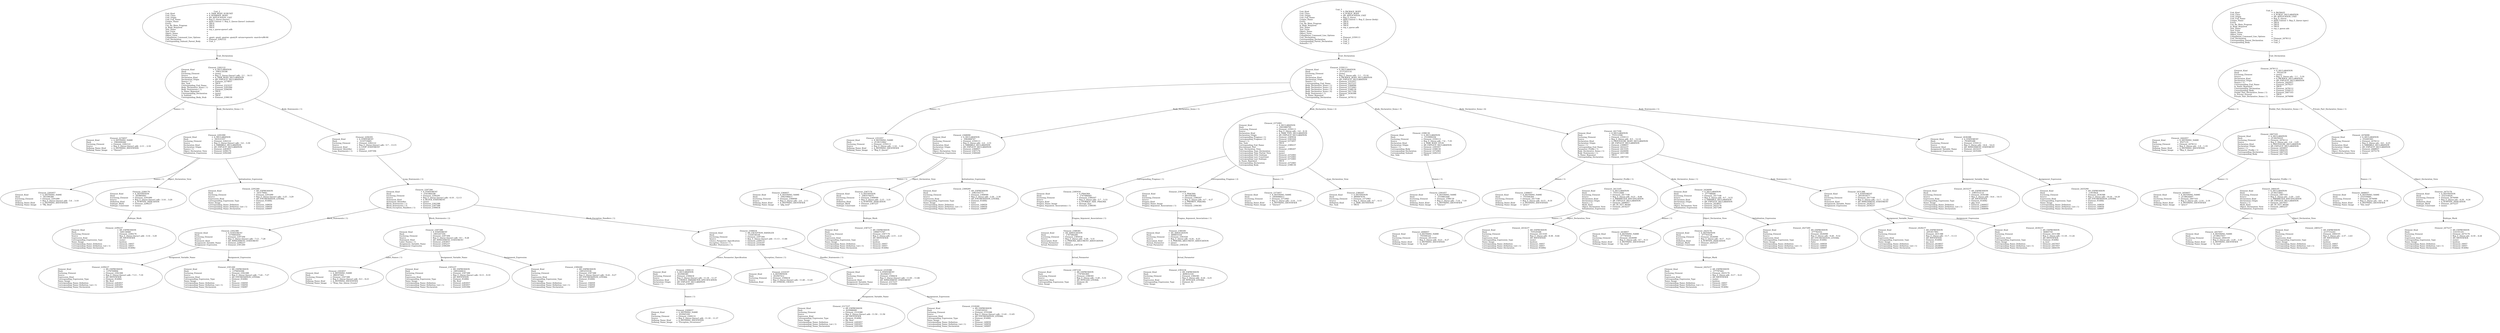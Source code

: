 digraph "rep_e_queue-queue1.adt" {
  Unit_2 -> Element_2282122
      [ label=Unit_Declaration ];
  Unit_2
      [ label=<<TABLE BORDER="0" CELLBORDER="0" CELLSPACING="0" CELLPADDING="0"> 
          <TR><TD COLSPAN="3">Unit_2</TD></TR>
          <TR><TD ALIGN="LEFT">Unit_Kind   </TD><TD> = </TD><TD ALIGN="LEFT">A_TASK_BODY_SUBUNIT</TD></TR>
          <TR><TD ALIGN="LEFT">Unit_Class   </TD><TD> = </TD><TD ALIGN="LEFT">A_SEPARATE_BODY</TD></TR>
          <TR><TD ALIGN="LEFT">Unit_Origin   </TD><TD> = </TD><TD ALIGN="LEFT">AN_APPLICATION_UNIT</TD></TR>
          <TR><TD ALIGN="LEFT">Unit_Full_Name    </TD><TD> = </TD><TD ALIGN="LEFT">Rep_E_Queue.Queue1</TD></TR>
          <TR><TD ALIGN="LEFT">Unique_Name   </TD><TD> = </TD><TD ALIGN="LEFT">ASIS Context 1: Rep_E_Queue.Queue1 (subunit)</TD></TR>
          <TR><TD ALIGN="LEFT">Exists  </TD><TD> = </TD><TD ALIGN="LEFT">TRUE</TD></TR>
          <TR><TD ALIGN="LEFT">Can_Be_Main_Program     </TD><TD> = </TD><TD ALIGN="LEFT">TRUE</TD></TR>
          <TR><TD ALIGN="LEFT">Is_Body_Required     </TD><TD> = </TD><TD ALIGN="LEFT">TRUE</TD></TR>
          <TR><TD ALIGN="LEFT">Text_Name   </TD><TD> = </TD><TD ALIGN="LEFT">rep_e_queue-queue1.adb</TD></TR>
          <TR><TD ALIGN="LEFT">Text_Form   </TD><TD> = </TD><TD ALIGN="LEFT"></TD></TR>
          <TR><TD ALIGN="LEFT">Object_Name   </TD><TD> = </TD><TD ALIGN="LEFT"></TD></TR>
          <TR><TD ALIGN="LEFT">Object_Form   </TD><TD> = </TD><TD ALIGN="LEFT"></TD></TR>
          <TR><TD ALIGN="LEFT">Compilation_Command_Line_Options         </TD><TD> = </TD><TD ALIGN="LEFT">-gnatc -gnatt -gnatws -gnatyN -mtune=generic -march=x86-64</TD></TR>
          <TR><TD ALIGN="LEFT">Unit_Declaration     </TD><TD> = </TD><TD ALIGN="LEFT">Element_2282122</TD></TR>
          <TR><TD ALIGN="LEFT">Corresponding_Subunit_Parent_Body         </TD><TD> = </TD><TD ALIGN="LEFT">Unit_3</TD></TR>
          </TABLE>> ];
  Element_2282122 -> Element_2274057
      [ label="Names ( 1)" ];
  Element_2282122 -> Element_2291090
      [ label="Body_Declarative_Items ( 1)" ];
  Element_2282122 -> Element_2294391
      [ label="Body_Statements ( 1)" ];
  Element_2282122
      [ label=<<TABLE BORDER="0" CELLBORDER="0" CELLSPACING="0" CELLPADDING="0"> 
          <TR><TD COLSPAN="3">Element_2282122</TD></TR>
          <TR><TD ALIGN="LEFT">Element_Kind    </TD><TD> = </TD><TD ALIGN="LEFT">A_DECLARATION</TD></TR>
          <TR><TD ALIGN="LEFT">Hash  </TD><TD> = </TD><TD ALIGN="LEFT"> 1083130186</TD></TR>
          <TR><TD ALIGN="LEFT">Enclosing_Element     </TD><TD> = </TD><TD ALIGN="LEFT">(none)</TD></TR>
          <TR><TD ALIGN="LEFT">Source  </TD><TD> = </TD><TD ALIGN="LEFT">Rep_E_Queue.Queue1.adb - 2:1 .. 14:11</TD></TR>
          <TR><TD ALIGN="LEFT">Declaration_Kind     </TD><TD> = </TD><TD ALIGN="LEFT">A_TASK_BODY_DECLARATION</TD></TR>
          <TR><TD ALIGN="LEFT">Declaration_Origin     </TD><TD> = </TD><TD ALIGN="LEFT">AN_EXPLICIT_DECLARATION</TD></TR>
          <TR><TD ALIGN="LEFT">Names ( 1)   </TD><TD> = </TD><TD ALIGN="LEFT">Element_2274057</TD></TR>
          <TR><TD ALIGN="LEFT">Has_Task   </TD><TD> = </TD><TD ALIGN="LEFT">TRUE</TD></TR>
          <TR><TD ALIGN="LEFT">Corresponding_End_Name      </TD><TD> = </TD><TD ALIGN="LEFT">Element_2323237</TD></TR>
          <TR><TD ALIGN="LEFT">Body_Declarative_Items ( 1)       </TD><TD> = </TD><TD ALIGN="LEFT">Element_2291090</TD></TR>
          <TR><TD ALIGN="LEFT">Body_Statements ( 1)      </TD><TD> = </TD><TD ALIGN="LEFT">Element_2294391</TD></TR>
          <TR><TD ALIGN="LEFT">Is_Name_Repeated     </TD><TD> = </TD><TD ALIGN="LEFT">TRUE</TD></TR>
          <TR><TD ALIGN="LEFT">Corresponding_Declaration       </TD><TD> = </TD><TD ALIGN="LEFT">(none)</TD></TR>
          <TR><TD ALIGN="LEFT">Is_Subunit   </TD><TD> = </TD><TD ALIGN="LEFT">TRUE</TD></TR>
          <TR><TD ALIGN="LEFT">Corresponding_Body_Stub      </TD><TD> = </TD><TD ALIGN="LEFT">Element_2398130</TD></TR>
          </TABLE>> ];
  Element_2274057
      [ label=<<TABLE BORDER="0" CELLBORDER="0" CELLSPACING="0" CELLPADDING="0"> 
          <TR><TD COLSPAN="3">Element_2274057</TD></TR>
          <TR><TD ALIGN="LEFT">Element_Kind    </TD><TD> = </TD><TD ALIGN="LEFT">A_DEFINING_NAME</TD></TR>
          <TR><TD ALIGN="LEFT">Hash  </TD><TD> = </TD><TD ALIGN="LEFT"> 1082600266</TD></TR>
          <TR><TD ALIGN="LEFT">Enclosing_Element     </TD><TD> = </TD><TD ALIGN="LEFT">Element_2282122</TD></TR>
          <TR><TD ALIGN="LEFT">Source  </TD><TD> = </TD><TD ALIGN="LEFT">Rep_E_Queue.Queue1.adb - 2:11 .. 2:16</TD></TR>
          <TR><TD ALIGN="LEFT">Defining_Name_Kind     </TD><TD> = </TD><TD ALIGN="LEFT">A_DEFINING_IDENTIFIER</TD></TR>
          <TR><TD ALIGN="LEFT">Defining_Name_Image     </TD><TD> = </TD><TD ALIGN="LEFT">"Queue1"</TD></TR>
          </TABLE>> ];
  Element_2291090 -> Element_2283057
      [ label="Names ( 1)" ];
  Element_2291090 -> Element_2290176
      [ label=Object_Declaration_View ];
  Element_2291090 -> Element_2292260
      [ label=Initialization_Expression ];
  Element_2291090
      [ label=<<TABLE BORDER="0" CELLBORDER="0" CELLSPACING="0" CELLPADDING="0"> 
          <TR><TD COLSPAN="3">Element_2291090</TD></TR>
          <TR><TD ALIGN="LEFT">Element_Kind    </TD><TD> = </TD><TD ALIGN="LEFT">A_DECLARATION</TD></TR>
          <TR><TD ALIGN="LEFT">Hash  </TD><TD> = </TD><TD ALIGN="LEFT"> 543531557</TD></TR>
          <TR><TD ALIGN="LEFT">Enclosing_Element     </TD><TD> = </TD><TD ALIGN="LEFT">Element_2282122</TD></TR>
          <TR><TD ALIGN="LEFT">Source  </TD><TD> = </TD><TD ALIGN="LEFT">Rep_E_Queue.Queue1.adb - 3:4 .. 3:30</TD></TR>
          <TR><TD ALIGN="LEFT">Declaration_Kind     </TD><TD> = </TD><TD ALIGN="LEFT">A_VARIABLE_DECLARATION</TD></TR>
          <TR><TD ALIGN="LEFT">Declaration_Origin     </TD><TD> = </TD><TD ALIGN="LEFT">AN_EXPLICIT_DECLARATION</TD></TR>
          <TR><TD ALIGN="LEFT">Names ( 1)   </TD><TD> = </TD><TD ALIGN="LEFT">Element_2283057</TD></TR>
          <TR><TD ALIGN="LEFT">Object_Declaration_View      </TD><TD> = </TD><TD ALIGN="LEFT">Element_2290176</TD></TR>
          <TR><TD ALIGN="LEFT">Initialization_Expression       </TD><TD> = </TD><TD ALIGN="LEFT">Element_2292260</TD></TR>
          </TABLE>> ];
  Element_2283057
      [ label=<<TABLE BORDER="0" CELLBORDER="0" CELLSPACING="0" CELLPADDING="0"> 
          <TR><TD COLSPAN="3">Element_2283057</TD></TR>
          <TR><TD ALIGN="LEFT">Element_Kind    </TD><TD> = </TD><TD ALIGN="LEFT">A_DEFINING_NAME</TD></TR>
          <TR><TD ALIGN="LEFT">Hash  </TD><TD> = </TD><TD ALIGN="LEFT"> 543396389</TD></TR>
          <TR><TD ALIGN="LEFT">Enclosing_Element     </TD><TD> = </TD><TD ALIGN="LEFT">Element_2291090</TD></TR>
          <TR><TD ALIGN="LEFT">Source  </TD><TD> = </TD><TD ALIGN="LEFT">Rep_E_Queue.Queue1.adb - 3:4 .. 3:10</TD></TR>
          <TR><TD ALIGN="LEFT">Defining_Name_Kind     </TD><TD> = </TD><TD ALIGN="LEFT">A_DEFINING_IDENTIFIER</TD></TR>
          <TR><TD ALIGN="LEFT">Defining_Name_Image     </TD><TD> = </TD><TD ALIGN="LEFT">"My_Bool"</TD></TR>
          </TABLE>> ];
  Element_2290176 -> Element_2290237
      [ label=Subtype_Mark ];
  Element_2290176
      [ label=<<TABLE BORDER="0" CELLBORDER="0" CELLSPACING="0" CELLPADDING="0"> 
          <TR><TD COLSPAN="3">Element_2290176</TD></TR>
          <TR><TD ALIGN="LEFT">Element_Kind    </TD><TD> = </TD><TD ALIGN="LEFT">A_DEFINITION</TD></TR>
          <TR><TD ALIGN="LEFT">Hash  </TD><TD> = </TD><TD ALIGN="LEFT"> 543885093</TD></TR>
          <TR><TD ALIGN="LEFT">Enclosing_Element     </TD><TD> = </TD><TD ALIGN="LEFT">Element_2291090</TD></TR>
          <TR><TD ALIGN="LEFT">Source  </TD><TD> = </TD><TD ALIGN="LEFT">Rep_E_Queue.Queue1.adb - 3:14 .. 3:20</TD></TR>
          <TR><TD ALIGN="LEFT">Definition_Kind    </TD><TD> = </TD><TD ALIGN="LEFT">A_SUBTYPE_INDICATION</TD></TR>
          <TR><TD ALIGN="LEFT">Subtype_Mark    </TD><TD> = </TD><TD ALIGN="LEFT">Element_2290237</TD></TR>
          <TR><TD ALIGN="LEFT">Subtype_Constraint     </TD><TD> = </TD><TD ALIGN="LEFT">(none)</TD></TR>
          </TABLE>> ];
  Element_2290237
      [ label=<<TABLE BORDER="0" CELLBORDER="0" CELLSPACING="0" CELLPADDING="0"> 
          <TR><TD COLSPAN="3">Element_2290237</TD></TR>
          <TR><TD ALIGN="LEFT">Element_Kind    </TD><TD> = </TD><TD ALIGN="LEFT">AN_EXPRESSION</TD></TR>
          <TR><TD ALIGN="LEFT">Hash  </TD><TD> = </TD><TD ALIGN="LEFT"> 544134949</TD></TR>
          <TR><TD ALIGN="LEFT">Enclosing_Element     </TD><TD> = </TD><TD ALIGN="LEFT">Element_2290176</TD></TR>
          <TR><TD ALIGN="LEFT">Source  </TD><TD> = </TD><TD ALIGN="LEFT">Rep_E_Queue.Queue1.adb - 3:14 .. 3:20</TD></TR>
          <TR><TD ALIGN="LEFT">Expression_Kind    </TD><TD> = </TD><TD ALIGN="LEFT">AN_IDENTIFIER</TD></TR>
          <TR><TD ALIGN="LEFT">Corresponding_Expression_Type        </TD><TD> = </TD><TD ALIGN="LEFT">(none)</TD></TR>
          <TR><TD ALIGN="LEFT">Name_Image   </TD><TD> = </TD><TD ALIGN="LEFT">boolean</TD></TR>
          <TR><TD ALIGN="LEFT">Corresponding_Name_Definition        </TD><TD> = </TD><TD ALIGN="LEFT">Element_16057</TD></TR>
          <TR><TD ALIGN="LEFT">Corresponding_Name_Definition_List ( 1)          </TD><TD> = </TD><TD ALIGN="LEFT">Element_16057</TD></TR>
          <TR><TD ALIGN="LEFT">Corresponding_Name_Declaration        </TD><TD> = </TD><TD ALIGN="LEFT">Element_914082</TD></TR>
          </TABLE>> ];
  Element_2292260
      [ label=<<TABLE BORDER="0" CELLBORDER="0" CELLSPACING="0" CELLPADDING="0"> 
          <TR><TD COLSPAN="3">Element_2292260</TD></TR>
          <TR><TD ALIGN="LEFT">Element_Kind    </TD><TD> = </TD><TD ALIGN="LEFT">AN_EXPRESSION</TD></TR>
          <TR><TD ALIGN="LEFT">Hash  </TD><TD> = </TD><TD ALIGN="LEFT"> 543179941</TD></TR>
          <TR><TD ALIGN="LEFT">Enclosing_Element     </TD><TD> = </TD><TD ALIGN="LEFT">Element_2291090</TD></TR>
          <TR><TD ALIGN="LEFT">Source  </TD><TD> = </TD><TD ALIGN="LEFT">Rep_E_Queue.Queue1.adb - 3:25 .. 3:29</TD></TR>
          <TR><TD ALIGN="LEFT">Expression_Kind    </TD><TD> = </TD><TD ALIGN="LEFT">AN_ENUMERATION_LITERAL</TD></TR>
          <TR><TD ALIGN="LEFT">Corresponding_Expression_Type        </TD><TD> = </TD><TD ALIGN="LEFT">Element_914082</TD></TR>
          <TR><TD ALIGN="LEFT">Name_Image   </TD><TD> = </TD><TD ALIGN="LEFT">false</TD></TR>
          <TR><TD ALIGN="LEFT">Corresponding_Name_Definition        </TD><TD> = </TD><TD ALIGN="LEFT">Element_149059</TD></TR>
          <TR><TD ALIGN="LEFT">Corresponding_Name_Definition_List ( 1)          </TD><TD> = </TD><TD ALIGN="LEFT">Element_149059</TD></TR>
          <TR><TD ALIGN="LEFT">Corresponding_Name_Declaration        </TD><TD> = </TD><TD ALIGN="LEFT">Element_149097</TD></TR>
          </TABLE>> ];
  Element_2294391 -> Element_2297394
      [ label="Loop_Statements ( 1)" ];
  Element_2294391
      [ label=<<TABLE BORDER="0" CELLBORDER="0" CELLSPACING="0" CELLPADDING="0"> 
          <TR><TD COLSPAN="3">Element_2294391</TD></TR>
          <TR><TD ALIGN="LEFT">Element_Kind    </TD><TD> = </TD><TD ALIGN="LEFT">A_STATEMENT</TD></TR>
          <TR><TD ALIGN="LEFT">Hash  </TD><TD> = </TD><TD ALIGN="LEFT"> 1210719465</TD></TR>
          <TR><TD ALIGN="LEFT">Enclosing_Element     </TD><TD> = </TD><TD ALIGN="LEFT">Element_2282122</TD></TR>
          <TR><TD ALIGN="LEFT">Source  </TD><TD> = </TD><TD ALIGN="LEFT">Rep_E_Queue.Queue1.adb - 5:7 .. 13:15</TD></TR>
          <TR><TD ALIGN="LEFT">Statement_Kind    </TD><TD> = </TD><TD ALIGN="LEFT">A_LOOP_STATEMENT</TD></TR>
          <TR><TD ALIGN="LEFT">Statement_Identifier      </TD><TD> = </TD><TD ALIGN="LEFT">(none)</TD></TR>
          <TR><TD ALIGN="LEFT">Loop_Statements ( 1)      </TD><TD> = </TD><TD ALIGN="LEFT">Element_2297394</TD></TR>
          </TABLE>> ];
  Element_2297394 -> Element_2302388
      [ label="Block_Statements ( 1)" ];
  Element_2297394 -> Element_2307388
      [ label="Block_Statements ( 2)" ];
  Element_2297394 -> Element_2308434
      [ label="Block_Exception_Handlers ( 1)" ];
  Element_2297394
      [ label=<<TABLE BORDER="0" CELLBORDER="0" CELLSPACING="0" CELLPADDING="0"> 
          <TR><TD COLSPAN="3">Element_2297394</TD></TR>
          <TR><TD ALIGN="LEFT">Element_Kind    </TD><TD> = </TD><TD ALIGN="LEFT">A_STATEMENT</TD></TR>
          <TR><TD ALIGN="LEFT">Hash  </TD><TD> = </TD><TD ALIGN="LEFT">-1541860188</TD></TR>
          <TR><TD ALIGN="LEFT">Enclosing_Element     </TD><TD> = </TD><TD ALIGN="LEFT">Element_2294391</TD></TR>
          <TR><TD ALIGN="LEFT">Source  </TD><TD> = </TD><TD ALIGN="LEFT">Rep_E_Queue.Queue1.adb - 6:10 .. 12:13</TD></TR>
          <TR><TD ALIGN="LEFT">Statement_Kind    </TD><TD> = </TD><TD ALIGN="LEFT">A_BLOCK_STATEMENT</TD></TR>
          <TR><TD ALIGN="LEFT">Statement_Identifier      </TD><TD> = </TD><TD ALIGN="LEFT">(none)</TD></TR>
          <TR><TD ALIGN="LEFT">Block_Statements ( 1)      </TD><TD> = </TD><TD ALIGN="LEFT">Element_2302388</TD></TR>
          <TR><TD ALIGN="LEFT">Block_Statements ( 2)      </TD><TD> = </TD><TD ALIGN="LEFT">Element_2307388</TD></TR>
          <TR><TD ALIGN="LEFT">Block_Exception_Handlers ( 1)        </TD><TD> = </TD><TD ALIGN="LEFT">Element_2308434</TD></TR>
          </TABLE>> ];
  Element_2302388 -> Element_2299237
      [ label=Assignment_Variable_Name ];
  Element_2302388 -> Element_2301260
      [ label=Assignment_Expression ];
  Element_2302388
      [ label=<<TABLE BORDER="0" CELLBORDER="0" CELLSPACING="0" CELLPADDING="0"> 
          <TR><TD COLSPAN="3">Element_2302388</TD></TR>
          <TR><TD ALIGN="LEFT">Element_Kind    </TD><TD> = </TD><TD ALIGN="LEFT">A_STATEMENT</TD></TR>
          <TR><TD ALIGN="LEFT">Hash  </TD><TD> = </TD><TD ALIGN="LEFT"> 1376683050</TD></TR>
          <TR><TD ALIGN="LEFT">Enclosing_Element     </TD><TD> = </TD><TD ALIGN="LEFT">Element_2297394</TD></TR>
          <TR><TD ALIGN="LEFT">Source  </TD><TD> = </TD><TD ALIGN="LEFT">Rep_E_Queue.Queue1.adb - 7:13 .. 7:28</TD></TR>
          <TR><TD ALIGN="LEFT">Statement_Kind    </TD><TD> = </TD><TD ALIGN="LEFT">AN_ASSIGNMENT_STATEMENT</TD></TR>
          <TR><TD ALIGN="LEFT">Assignment_Variable_Name       </TD><TD> = </TD><TD ALIGN="LEFT">Element_2299237</TD></TR>
          <TR><TD ALIGN="LEFT">Assignment_Expression      </TD><TD> = </TD><TD ALIGN="LEFT">Element_2301260</TD></TR>
          </TABLE>> ];
  Element_2299237
      [ label=<<TABLE BORDER="0" CELLBORDER="0" CELLSPACING="0" CELLPADDING="0"> 
          <TR><TD COLSPAN="3">Element_2299237</TD></TR>
          <TR><TD ALIGN="LEFT">Element_Kind    </TD><TD> = </TD><TD ALIGN="LEFT">AN_EXPRESSION</TD></TR>
          <TR><TD ALIGN="LEFT">Hash  </TD><TD> = </TD><TD ALIGN="LEFT"> 1376709994</TD></TR>
          <TR><TD ALIGN="LEFT">Enclosing_Element     </TD><TD> = </TD><TD ALIGN="LEFT">Element_2302388</TD></TR>
          <TR><TD ALIGN="LEFT">Source  </TD><TD> = </TD><TD ALIGN="LEFT">Rep_E_Queue.Queue1.adb - 7:13 .. 7:19</TD></TR>
          <TR><TD ALIGN="LEFT">Expression_Kind    </TD><TD> = </TD><TD ALIGN="LEFT">AN_IDENTIFIER</TD></TR>
          <TR><TD ALIGN="LEFT">Corresponding_Expression_Type        </TD><TD> = </TD><TD ALIGN="LEFT">Element_914082</TD></TR>
          <TR><TD ALIGN="LEFT">Name_Image   </TD><TD> = </TD><TD ALIGN="LEFT">My_Bool</TD></TR>
          <TR><TD ALIGN="LEFT">Corresponding_Name_Definition        </TD><TD> = </TD><TD ALIGN="LEFT">Element_2283057</TD></TR>
          <TR><TD ALIGN="LEFT">Corresponding_Name_Definition_List ( 1)          </TD><TD> = </TD><TD ALIGN="LEFT">Element_2283057</TD></TR>
          <TR><TD ALIGN="LEFT">Corresponding_Name_Declaration        </TD><TD> = </TD><TD ALIGN="LEFT">Element_2291090</TD></TR>
          </TABLE>> ];
  Element_2301260
      [ label=<<TABLE BORDER="0" CELLBORDER="0" CELLSPACING="0" CELLPADDING="0"> 
          <TR><TD COLSPAN="3">Element_2301260</TD></TR>
          <TR><TD ALIGN="LEFT">Element_Kind    </TD><TD> = </TD><TD ALIGN="LEFT">AN_EXPRESSION</TD></TR>
          <TR><TD ALIGN="LEFT">Hash  </TD><TD> = </TD><TD ALIGN="LEFT"> 1376650306</TD></TR>
          <TR><TD ALIGN="LEFT">Enclosing_Element     </TD><TD> = </TD><TD ALIGN="LEFT">Element_2302388</TD></TR>
          <TR><TD ALIGN="LEFT">Source  </TD><TD> = </TD><TD ALIGN="LEFT">Rep_E_Queue.Queue1.adb - 7:24 .. 7:27</TD></TR>
          <TR><TD ALIGN="LEFT">Expression_Kind    </TD><TD> = </TD><TD ALIGN="LEFT">AN_ENUMERATION_LITERAL</TD></TR>
          <TR><TD ALIGN="LEFT">Corresponding_Expression_Type        </TD><TD> = </TD><TD ALIGN="LEFT">Element_914082</TD></TR>
          <TR><TD ALIGN="LEFT">Name_Image   </TD><TD> = </TD><TD ALIGN="LEFT">True</TD></TR>
          <TR><TD ALIGN="LEFT">Corresponding_Name_Definition        </TD><TD> = </TD><TD ALIGN="LEFT">Element_156059</TD></TR>
          <TR><TD ALIGN="LEFT">Corresponding_Name_Definition_List ( 1)          </TD><TD> = </TD><TD ALIGN="LEFT">Element_156059</TD></TR>
          <TR><TD ALIGN="LEFT">Corresponding_Name_Declaration        </TD><TD> = </TD><TD ALIGN="LEFT">Element_156097</TD></TR>
          </TABLE>> ];
  Element_2307388 -> Element_2303057
      [ label="Label_Names ( 1)" ];
  Element_2307388 -> Element_2305237
      [ label=Assignment_Variable_Name ];
  Element_2307388 -> Element_2306260
      [ label=Assignment_Expression ];
  Element_2307388
      [ label=<<TABLE BORDER="0" CELLBORDER="0" CELLSPACING="0" CELLPADDING="0"> 
          <TR><TD COLSPAN="3">Element_2307388</TD></TR>
          <TR><TD ALIGN="LEFT">Element_Kind    </TD><TD> = </TD><TD ALIGN="LEFT">A_STATEMENT</TD></TR>
          <TR><TD ALIGN="LEFT">Hash  </TD><TD> = </TD><TD ALIGN="LEFT">-1803247350</TD></TR>
          <TR><TD ALIGN="LEFT">Enclosing_Element     </TD><TD> = </TD><TD ALIGN="LEFT">Element_2297394</TD></TR>
          <TR><TD ALIGN="LEFT">Source  </TD><TD> = </TD><TD ALIGN="LEFT">Rep_E_Queue.Queue1.adb - 8:1 .. 9:28</TD></TR>
          <TR><TD ALIGN="LEFT">Statement_Kind    </TD><TD> = </TD><TD ALIGN="LEFT">AN_ASSIGNMENT_STATEMENT</TD></TR>
          <TR><TD ALIGN="LEFT">Label_Names ( 1)     </TD><TD> = </TD><TD ALIGN="LEFT">Element_2303057</TD></TR>
          <TR><TD ALIGN="LEFT">Assignment_Variable_Name       </TD><TD> = </TD><TD ALIGN="LEFT">Element_2305237</TD></TR>
          <TR><TD ALIGN="LEFT">Assignment_Expression      </TD><TD> = </TD><TD ALIGN="LEFT">Element_2306260</TD></TR>
          </TABLE>> ];
  Element_2303057
      [ label=<<TABLE BORDER="0" CELLBORDER="0" CELLSPACING="0" CELLPADDING="0"> 
          <TR><TD COLSPAN="3">Element_2303057</TD></TR>
          <TR><TD ALIGN="LEFT">Element_Kind    </TD><TD> = </TD><TD ALIGN="LEFT">A_DEFINING_NAME</TD></TR>
          <TR><TD ALIGN="LEFT">Hash  </TD><TD> = </TD><TD ALIGN="LEFT"> 688397445</TD></TR>
          <TR><TD ALIGN="LEFT">Enclosing_Element     </TD><TD> = </TD><TD ALIGN="LEFT">Element_2307388</TD></TR>
          <TR><TD ALIGN="LEFT">Source  </TD><TD> = </TD><TD ALIGN="LEFT">Rep_E_Queue.Queue1.adb - 8:3 .. 8:23</TD></TR>
          <TR><TD ALIGN="LEFT">Defining_Name_Kind     </TD><TD> = </TD><TD ALIGN="LEFT">A_DEFINING_IDENTIFIER</TD></TR>
          <TR><TD ALIGN="LEFT">Defining_Name_Image     </TD><TD> = </TD><TD ALIGN="LEFT">"Stop_One_Queue_Events"</TD></TR>
          </TABLE>> ];
  Element_2305237
      [ label=<<TABLE BORDER="0" CELLBORDER="0" CELLSPACING="0" CELLPADDING="0"> 
          <TR><TD COLSPAN="3">Element_2305237</TD></TR>
          <TR><TD ALIGN="LEFT">Element_Kind    </TD><TD> = </TD><TD ALIGN="LEFT">AN_EXPRESSION</TD></TR>
          <TR><TD ALIGN="LEFT">Hash  </TD><TD> = </TD><TD ALIGN="LEFT">-1803240614</TD></TR>
          <TR><TD ALIGN="LEFT">Enclosing_Element     </TD><TD> = </TD><TD ALIGN="LEFT">Element_2307388</TD></TR>
          <TR><TD ALIGN="LEFT">Source  </TD><TD> = </TD><TD ALIGN="LEFT">Rep_E_Queue.Queue1.adb - 9:13 .. 9:19</TD></TR>
          <TR><TD ALIGN="LEFT">Expression_Kind    </TD><TD> = </TD><TD ALIGN="LEFT">AN_IDENTIFIER</TD></TR>
          <TR><TD ALIGN="LEFT">Corresponding_Expression_Type        </TD><TD> = </TD><TD ALIGN="LEFT">Element_914082</TD></TR>
          <TR><TD ALIGN="LEFT">Name_Image   </TD><TD> = </TD><TD ALIGN="LEFT">My_Bool</TD></TR>
          <TR><TD ALIGN="LEFT">Corresponding_Name_Definition        </TD><TD> = </TD><TD ALIGN="LEFT">Element_2283057</TD></TR>
          <TR><TD ALIGN="LEFT">Corresponding_Name_Definition_List ( 1)          </TD><TD> = </TD><TD ALIGN="LEFT">Element_2283057</TD></TR>
          <TR><TD ALIGN="LEFT">Corresponding_Name_Declaration        </TD><TD> = </TD><TD ALIGN="LEFT">Element_2291090</TD></TR>
          </TABLE>> ];
  Element_2306260
      [ label=<<TABLE BORDER="0" CELLBORDER="0" CELLSPACING="0" CELLPADDING="0"> 
          <TR><TD COLSPAN="3">Element_2306260</TD></TR>
          <TR><TD ALIGN="LEFT">Element_Kind    </TD><TD> = </TD><TD ALIGN="LEFT">AN_EXPRESSION</TD></TR>
          <TR><TD ALIGN="LEFT">Hash  </TD><TD> = </TD><TD ALIGN="LEFT">-1803255536</TD></TR>
          <TR><TD ALIGN="LEFT">Enclosing_Element     </TD><TD> = </TD><TD ALIGN="LEFT">Element_2307388</TD></TR>
          <TR><TD ALIGN="LEFT">Source  </TD><TD> = </TD><TD ALIGN="LEFT">Rep_E_Queue.Queue1.adb - 9:24 .. 9:27</TD></TR>
          <TR><TD ALIGN="LEFT">Expression_Kind    </TD><TD> = </TD><TD ALIGN="LEFT">AN_ENUMERATION_LITERAL</TD></TR>
          <TR><TD ALIGN="LEFT">Corresponding_Expression_Type        </TD><TD> = </TD><TD ALIGN="LEFT">Element_914082</TD></TR>
          <TR><TD ALIGN="LEFT">Name_Image   </TD><TD> = </TD><TD ALIGN="LEFT">True</TD></TR>
          <TR><TD ALIGN="LEFT">Corresponding_Name_Definition        </TD><TD> = </TD><TD ALIGN="LEFT">Element_156059</TD></TR>
          <TR><TD ALIGN="LEFT">Corresponding_Name_Definition_List ( 1)          </TD><TD> = </TD><TD ALIGN="LEFT">Element_156059</TD></TR>
          <TR><TD ALIGN="LEFT">Corresponding_Name_Declaration        </TD><TD> = </TD><TD ALIGN="LEFT">Element_156097</TD></TR>
          </TABLE>> ];
  Element_2308434 -> Element_2309133
      [ label=Choice_Parameter_Specification ];
  Element_2308434 -> Element_2316197
      [ label="Exception_Choices ( 1)" ];
  Element_2308434 -> Element_2319388
      [ label="Handler_Statements ( 1)" ];
  Element_2308434
      [ label=<<TABLE BORDER="0" CELLBORDER="0" CELLSPACING="0" CELLPADDING="0"> 
          <TR><TD COLSPAN="3">Element_2308434</TD></TR>
          <TR><TD ALIGN="LEFT">Element_Kind    </TD><TD> = </TD><TD ALIGN="LEFT">AN_EXCEPTION_HANDLER</TD></TR>
          <TR><TD ALIGN="LEFT">Hash  </TD><TD> = </TD><TD ALIGN="LEFT">-1524536538</TD></TR>
          <TR><TD ALIGN="LEFT">Enclosing_Element     </TD><TD> = </TD><TD ALIGN="LEFT">Element_2297394</TD></TR>
          <TR><TD ALIGN="LEFT">Source  </TD><TD> = </TD><TD ALIGN="LEFT">Rep_E_Queue.Queue1.adb - 11:13 .. 11:66</TD></TR>
          <TR><TD ALIGN="LEFT">Choice_Parameter_Specification        </TD><TD> = </TD><TD ALIGN="LEFT">Element_2309133</TD></TR>
          <TR><TD ALIGN="LEFT">Exception_Choices ( 1)      </TD><TD> = </TD><TD ALIGN="LEFT">Element_2316197</TD></TR>
          <TR><TD ALIGN="LEFT">Handler_Statements ( 1)      </TD><TD> = </TD><TD ALIGN="LEFT">Element_2319388</TD></TR>
          </TABLE>> ];
  Element_2309133 -> Element_2309057
      [ label="Names ( 1)" ];
  Element_2309133
      [ label=<<TABLE BORDER="0" CELLBORDER="0" CELLSPACING="0" CELLPADDING="0"> 
          <TR><TD COLSPAN="3">Element_2309133</TD></TR>
          <TR><TD ALIGN="LEFT">Element_Kind    </TD><TD> = </TD><TD ALIGN="LEFT">A_DECLARATION</TD></TR>
          <TR><TD ALIGN="LEFT">Hash  </TD><TD> = </TD><TD ALIGN="LEFT"> 622946385</TD></TR>
          <TR><TD ALIGN="LEFT">Enclosing_Element     </TD><TD> = </TD><TD ALIGN="LEFT">Element_2308434</TD></TR>
          <TR><TD ALIGN="LEFT">Source  </TD><TD> = </TD><TD ALIGN="LEFT">Rep_E_Queue.Queue1.adb - 11:18 .. 11:37</TD></TR>
          <TR><TD ALIGN="LEFT">Declaration_Kind     </TD><TD> = </TD><TD ALIGN="LEFT">A_CHOICE_PARAMETER_SPECIFICATION</TD></TR>
          <TR><TD ALIGN="LEFT">Declaration_Origin     </TD><TD> = </TD><TD ALIGN="LEFT">AN_EXPLICIT_DECLARATION</TD></TR>
          <TR><TD ALIGN="LEFT">Names ( 1)   </TD><TD> = </TD><TD ALIGN="LEFT">Element_2309057</TD></TR>
          </TABLE>> ];
  Element_2309057
      [ label=<<TABLE BORDER="0" CELLBORDER="0" CELLSPACING="0" CELLPADDING="0"> 
          <TR><TD COLSPAN="3">Element_2309057</TD></TR>
          <TR><TD ALIGN="LEFT">Element_Kind    </TD><TD> = </TD><TD ALIGN="LEFT">A_DEFINING_NAME</TD></TR>
          <TR><TD ALIGN="LEFT">Hash  </TD><TD> = </TD><TD ALIGN="LEFT"> 622945169</TD></TR>
          <TR><TD ALIGN="LEFT">Enclosing_Element     </TD><TD> = </TD><TD ALIGN="LEFT">Element_2309133</TD></TR>
          <TR><TD ALIGN="LEFT">Source  </TD><TD> = </TD><TD ALIGN="LEFT">Rep_E_Queue.Queue1.adb - 11:18 .. 11:37</TD></TR>
          <TR><TD ALIGN="LEFT">Defining_Name_Kind     </TD><TD> = </TD><TD ALIGN="LEFT">A_DEFINING_IDENTIFIER</TD></TR>
          <TR><TD ALIGN="LEFT">Defining_Name_Image     </TD><TD> = </TD><TD ALIGN="LEFT">"Exception_Occurrence"</TD></TR>
          </TABLE>> ];
  Element_2316197
      [ label=<<TABLE BORDER="0" CELLBORDER="0" CELLSPACING="0" CELLPADDING="0"> 
          <TR><TD COLSPAN="3">Element_2316197</TD></TR>
          <TR><TD ALIGN="LEFT">Element_Kind    </TD><TD> = </TD><TD ALIGN="LEFT">A_DEFINITION</TD></TR>
          <TR><TD ALIGN="LEFT">Hash  </TD><TD> = </TD><TD ALIGN="LEFT"> 622947412</TD></TR>
          <TR><TD ALIGN="LEFT">Enclosing_Element     </TD><TD> = </TD><TD ALIGN="LEFT">Element_2308434</TD></TR>
          <TR><TD ALIGN="LEFT">Source  </TD><TD> = </TD><TD ALIGN="LEFT">Rep_E_Queue.Queue1.adb - 11:40 .. 11:45</TD></TR>
          <TR><TD ALIGN="LEFT">Definition_Kind    </TD><TD> = </TD><TD ALIGN="LEFT">AN_OTHERS_CHOICE</TD></TR>
          </TABLE>> ];
  Element_2319388 -> Element_2317237
      [ label=Assignment_Variable_Name ];
  Element_2319388 -> Element_2318260
      [ label=Assignment_Expression ];
  Element_2319388
      [ label=<<TABLE BORDER="0" CELLBORDER="0" CELLSPACING="0" CELLPADDING="0"> 
          <TR><TD COLSPAN="3">Element_2319388</TD></TR>
          <TR><TD ALIGN="LEFT">Element_Kind    </TD><TD> = </TD><TD ALIGN="LEFT">A_STATEMENT</TD></TR>
          <TR><TD ALIGN="LEFT">Hash  </TD><TD> = </TD><TD ALIGN="LEFT"> 622946373</TD></TR>
          <TR><TD ALIGN="LEFT">Enclosing_Element     </TD><TD> = </TD><TD ALIGN="LEFT">Element_2308434</TD></TR>
          <TR><TD ALIGN="LEFT">Source  </TD><TD> = </TD><TD ALIGN="LEFT">Rep_E_Queue.Queue1.adb - 11:50 .. 11:66</TD></TR>
          <TR><TD ALIGN="LEFT">Statement_Kind    </TD><TD> = </TD><TD ALIGN="LEFT">AN_ASSIGNMENT_STATEMENT</TD></TR>
          <TR><TD ALIGN="LEFT">Assignment_Variable_Name       </TD><TD> = </TD><TD ALIGN="LEFT">Element_2317237</TD></TR>
          <TR><TD ALIGN="LEFT">Assignment_Expression      </TD><TD> = </TD><TD ALIGN="LEFT">Element_2318260</TD></TR>
          </TABLE>> ];
  Element_2317237
      [ label=<<TABLE BORDER="0" CELLBORDER="0" CELLSPACING="0" CELLPADDING="0"> 
          <TR><TD COLSPAN="3">Element_2317237</TD></TR>
          <TR><TD ALIGN="LEFT">Element_Kind    </TD><TD> = </TD><TD ALIGN="LEFT">AN_EXPRESSION</TD></TR>
          <TR><TD ALIGN="LEFT">Hash  </TD><TD> = </TD><TD ALIGN="LEFT"> 622948049</TD></TR>
          <TR><TD ALIGN="LEFT">Enclosing_Element     </TD><TD> = </TD><TD ALIGN="LEFT">Element_2319388</TD></TR>
          <TR><TD ALIGN="LEFT">Source  </TD><TD> = </TD><TD ALIGN="LEFT">Rep_E_Queue.Queue1.adb - 11:50 .. 11:56</TD></TR>
          <TR><TD ALIGN="LEFT">Expression_Kind    </TD><TD> = </TD><TD ALIGN="LEFT">AN_IDENTIFIER</TD></TR>
          <TR><TD ALIGN="LEFT">Corresponding_Expression_Type        </TD><TD> = </TD><TD ALIGN="LEFT">Element_914082</TD></TR>
          <TR><TD ALIGN="LEFT">Name_Image   </TD><TD> = </TD><TD ALIGN="LEFT">My_Bool</TD></TR>
          <TR><TD ALIGN="LEFT">Corresponding_Name_Definition        </TD><TD> = </TD><TD ALIGN="LEFT">Element_2283057</TD></TR>
          <TR><TD ALIGN="LEFT">Corresponding_Name_Definition_List ( 1)          </TD><TD> = </TD><TD ALIGN="LEFT">Element_2283057</TD></TR>
          <TR><TD ALIGN="LEFT">Corresponding_Name_Declaration        </TD><TD> = </TD><TD ALIGN="LEFT">Element_2291090</TD></TR>
          </TABLE>> ];
  Element_2318260
      [ label=<<TABLE BORDER="0" CELLBORDER="0" CELLSPACING="0" CELLPADDING="0"> 
          <TR><TD COLSPAN="3">Element_2318260</TD></TR>
          <TR><TD ALIGN="LEFT">Element_Kind    </TD><TD> = </TD><TD ALIGN="LEFT">AN_EXPRESSION</TD></TR>
          <TR><TD ALIGN="LEFT">Hash  </TD><TD> = </TD><TD ALIGN="LEFT">-1524539322</TD></TR>
          <TR><TD ALIGN="LEFT">Enclosing_Element     </TD><TD> = </TD><TD ALIGN="LEFT">Element_2319388</TD></TR>
          <TR><TD ALIGN="LEFT">Source  </TD><TD> = </TD><TD ALIGN="LEFT">Rep_E_Queue.Queue1.adb - 11:61 .. 11:65</TD></TR>
          <TR><TD ALIGN="LEFT">Expression_Kind    </TD><TD> = </TD><TD ALIGN="LEFT">AN_ENUMERATION_LITERAL</TD></TR>
          <TR><TD ALIGN="LEFT">Corresponding_Expression_Type        </TD><TD> = </TD><TD ALIGN="LEFT">Element_914082</TD></TR>
          <TR><TD ALIGN="LEFT">Name_Image   </TD><TD> = </TD><TD ALIGN="LEFT">False</TD></TR>
          <TR><TD ALIGN="LEFT">Corresponding_Name_Definition        </TD><TD> = </TD><TD ALIGN="LEFT">Element_149059</TD></TR>
          <TR><TD ALIGN="LEFT">Corresponding_Name_Definition_List ( 1)          </TD><TD> = </TD><TD ALIGN="LEFT">Element_149059</TD></TR>
          <TR><TD ALIGN="LEFT">Corresponding_Name_Declaration        </TD><TD> = </TD><TD ALIGN="LEFT">Element_149097</TD></TR>
          </TABLE>> ];
  Unit_3 -> Element_2359113
      [ label=Unit_Declaration ];
  Unit_3
      [ label=<<TABLE BORDER="0" CELLBORDER="0" CELLSPACING="0" CELLPADDING="0"> 
          <TR><TD COLSPAN="3">Unit_3</TD></TR>
          <TR><TD ALIGN="LEFT">Unit_Kind   </TD><TD> = </TD><TD ALIGN="LEFT">A_PACKAGE_BODY</TD></TR>
          <TR><TD ALIGN="LEFT">Unit_Class   </TD><TD> = </TD><TD ALIGN="LEFT">A_PUBLIC_BODY</TD></TR>
          <TR><TD ALIGN="LEFT">Unit_Origin   </TD><TD> = </TD><TD ALIGN="LEFT">AN_APPLICATION_UNIT</TD></TR>
          <TR><TD ALIGN="LEFT">Unit_Full_Name    </TD><TD> = </TD><TD ALIGN="LEFT">Rep_E_Queue</TD></TR>
          <TR><TD ALIGN="LEFT">Unique_Name   </TD><TD> = </TD><TD ALIGN="LEFT">ASIS Context 1: Rep_E_Queue (body)</TD></TR>
          <TR><TD ALIGN="LEFT">Exists  </TD><TD> = </TD><TD ALIGN="LEFT">TRUE</TD></TR>
          <TR><TD ALIGN="LEFT">Can_Be_Main_Program     </TD><TD> = </TD><TD ALIGN="LEFT">TRUE</TD></TR>
          <TR><TD ALIGN="LEFT">Is_Body_Required     </TD><TD> = </TD><TD ALIGN="LEFT">TRUE</TD></TR>
          <TR><TD ALIGN="LEFT">Text_Name   </TD><TD> = </TD><TD ALIGN="LEFT">rep_e_queue.adb</TD></TR>
          <TR><TD ALIGN="LEFT">Text_Form   </TD><TD> = </TD><TD ALIGN="LEFT"></TD></TR>
          <TR><TD ALIGN="LEFT">Object_Name   </TD><TD> = </TD><TD ALIGN="LEFT"></TD></TR>
          <TR><TD ALIGN="LEFT">Object_Form   </TD><TD> = </TD><TD ALIGN="LEFT"></TD></TR>
          <TR><TD ALIGN="LEFT">Compilation_Command_Line_Options         </TD><TD> = </TD><TD ALIGN="LEFT"></TD></TR>
          <TR><TD ALIGN="LEFT">Unit_Declaration     </TD><TD> = </TD><TD ALIGN="LEFT">Element_2359113</TD></TR>
          <TR><TD ALIGN="LEFT">Corresponding_Declaration       </TD><TD> = </TD><TD ALIGN="LEFT">Unit_4</TD></TR>
          <TR><TD ALIGN="LEFT">Corresponding_Parent_Declaration         </TD><TD> = </TD><TD ALIGN="LEFT">Unit_1</TD></TR>
          <TR><TD ALIGN="LEFT">Subunits ( 1)    </TD><TD> = </TD><TD ALIGN="LEFT">Unit_2</TD></TR>
          </TABLE>> ];
  Element_2359113 -> Element_2351057
      [ label="Names ( 1)" ];
  Element_2359113 -> Element_2368090
      [ label="Body_Declarative_Items ( 1)" ];
  Element_2359113 -> Element_2372083
      [ label="Body_Declarative_Items ( 2)" ];
  Element_2359113 -> Element_2398130
      [ label="Body_Declarative_Items ( 3)" ];
  Element_2359113 -> Element_2417106
      [ label="Body_Declarative_Items ( 4)" ];
  Element_2359113 -> Element_2436388
      [ label="Body_Statements ( 1)" ];
  Element_2359113
      [ label=<<TABLE BORDER="0" CELLBORDER="0" CELLSPACING="0" CELLPADDING="0"> 
          <TR><TD COLSPAN="3">Element_2359113</TD></TR>
          <TR><TD ALIGN="LEFT">Element_Kind    </TD><TD> = </TD><TD ALIGN="LEFT">A_DECLARATION</TD></TR>
          <TR><TD ALIGN="LEFT">Hash  </TD><TD> = </TD><TD ALIGN="LEFT">-2137243114</TD></TR>
          <TR><TD ALIGN="LEFT">Enclosing_Element     </TD><TD> = </TD><TD ALIGN="LEFT">(none)</TD></TR>
          <TR><TD ALIGN="LEFT">Source  </TD><TD> = </TD><TD ALIGN="LEFT">Rep_E_Queue.adb - 1:1 .. 15:16</TD></TR>
          <TR><TD ALIGN="LEFT">Declaration_Kind     </TD><TD> = </TD><TD ALIGN="LEFT">A_PACKAGE_BODY_DECLARATION</TD></TR>
          <TR><TD ALIGN="LEFT">Declaration_Origin     </TD><TD> = </TD><TD ALIGN="LEFT">AN_EXPLICIT_DECLARATION</TD></TR>
          <TR><TD ALIGN="LEFT">Names ( 1)   </TD><TD> = </TD><TD ALIGN="LEFT">Element_2351057</TD></TR>
          <TR><TD ALIGN="LEFT">Corresponding_End_Name      </TD><TD> = </TD><TD ALIGN="LEFT">Element_2437237</TD></TR>
          <TR><TD ALIGN="LEFT">Body_Declarative_Items ( 1)       </TD><TD> = </TD><TD ALIGN="LEFT">Element_2368090</TD></TR>
          <TR><TD ALIGN="LEFT">Body_Declarative_Items ( 2)       </TD><TD> = </TD><TD ALIGN="LEFT">Element_2372083</TD></TR>
          <TR><TD ALIGN="LEFT">Body_Declarative_Items ( 3)       </TD><TD> = </TD><TD ALIGN="LEFT">Element_2398130</TD></TR>
          <TR><TD ALIGN="LEFT">Body_Declarative_Items ( 4)       </TD><TD> = </TD><TD ALIGN="LEFT">Element_2417106</TD></TR>
          <TR><TD ALIGN="LEFT">Body_Statements ( 1)      </TD><TD> = </TD><TD ALIGN="LEFT">Element_2436388</TD></TR>
          <TR><TD ALIGN="LEFT">Is_Name_Repeated     </TD><TD> = </TD><TD ALIGN="LEFT">TRUE</TD></TR>
          <TR><TD ALIGN="LEFT">Corresponding_Declaration       </TD><TD> = </TD><TD ALIGN="LEFT">Element_2478112</TD></TR>
          </TABLE>> ];
  Element_2351057
      [ label=<<TABLE BORDER="0" CELLBORDER="0" CELLSPACING="0" CELLPADDING="0"> 
          <TR><TD COLSPAN="3">Element_2351057</TD></TR>
          <TR><TD ALIGN="LEFT">Element_Kind    </TD><TD> = </TD><TD ALIGN="LEFT">A_DEFINING_NAME</TD></TR>
          <TR><TD ALIGN="LEFT">Hash  </TD><TD> = </TD><TD ALIGN="LEFT">-2138153962</TD></TR>
          <TR><TD ALIGN="LEFT">Enclosing_Element     </TD><TD> = </TD><TD ALIGN="LEFT">Element_2359113</TD></TR>
          <TR><TD ALIGN="LEFT">Source  </TD><TD> = </TD><TD ALIGN="LEFT">Rep_E_Queue.adb - 1:14 .. 1:24</TD></TR>
          <TR><TD ALIGN="LEFT">Defining_Name_Kind     </TD><TD> = </TD><TD ALIGN="LEFT">A_DEFINING_IDENTIFIER</TD></TR>
          <TR><TD ALIGN="LEFT">Defining_Name_Image     </TD><TD> = </TD><TD ALIGN="LEFT">"Rep_E_Queue"</TD></TR>
          </TABLE>> ];
  Element_2368090 -> Element_2360057
      [ label="Names ( 1)" ];
  Element_2368090 -> Element_2367176
      [ label=Object_Declaration_View ];
  Element_2368090 -> Element_2369260
      [ label=Initialization_Expression ];
  Element_2368090
      [ label=<<TABLE BORDER="0" CELLBORDER="0" CELLSPACING="0" CELLPADDING="0"> 
          <TR><TD COLSPAN="3">Element_2368090</TD></TR>
          <TR><TD ALIGN="LEFT">Element_Kind    </TD><TD> = </TD><TD ALIGN="LEFT">A_DECLARATION</TD></TR>
          <TR><TD ALIGN="LEFT">Hash  </TD><TD> = </TD><TD ALIGN="LEFT"> 1082868747</TD></TR>
          <TR><TD ALIGN="LEFT">Enclosing_Element     </TD><TD> = </TD><TD ALIGN="LEFT">Element_2359113</TD></TR>
          <TR><TD ALIGN="LEFT">Source  </TD><TD> = </TD><TD ALIGN="LEFT">Rep_E_Queue.adb - 2:4 .. 2:31</TD></TR>
          <TR><TD ALIGN="LEFT">Declaration_Kind     </TD><TD> = </TD><TD ALIGN="LEFT">A_VARIABLE_DECLARATION</TD></TR>
          <TR><TD ALIGN="LEFT">Declaration_Origin     </TD><TD> = </TD><TD ALIGN="LEFT">AN_EXPLICIT_DECLARATION</TD></TR>
          <TR><TD ALIGN="LEFT">Names ( 1)   </TD><TD> = </TD><TD ALIGN="LEFT">Element_2360057</TD></TR>
          <TR><TD ALIGN="LEFT">Object_Declaration_View      </TD><TD> = </TD><TD ALIGN="LEFT">Element_2367176</TD></TR>
          <TR><TD ALIGN="LEFT">Initialization_Expression       </TD><TD> = </TD><TD ALIGN="LEFT">Element_2369260</TD></TR>
          </TABLE>> ];
  Element_2360057
      [ label=<<TABLE BORDER="0" CELLBORDER="0" CELLSPACING="0" CELLPADDING="0"> 
          <TR><TD COLSPAN="3">Element_2360057</TD></TR>
          <TR><TD ALIGN="LEFT">Element_Kind    </TD><TD> = </TD><TD ALIGN="LEFT">A_DEFINING_NAME</TD></TR>
          <TR><TD ALIGN="LEFT">Hash  </TD><TD> = </TD><TD ALIGN="LEFT"> 1082598411</TD></TR>
          <TR><TD ALIGN="LEFT">Enclosing_Element     </TD><TD> = </TD><TD ALIGN="LEFT">Element_2368090</TD></TR>
          <TR><TD ALIGN="LEFT">Source  </TD><TD> = </TD><TD ALIGN="LEFT">Rep_E_Queue.adb - 2:4 .. 2:11</TD></TR>
          <TR><TD ALIGN="LEFT">Defining_Name_Kind     </TD><TD> = </TD><TD ALIGN="LEFT">A_DEFINING_IDENTIFIER</TD></TR>
          <TR><TD ALIGN="LEFT">Defining_Name_Image     </TD><TD> = </TD><TD ALIGN="LEFT">"pkg_bool"</TD></TR>
          </TABLE>> ];
  Element_2367176 -> Element_2367237
      [ label=Subtype_Mark ];
  Element_2367176
      [ label=<<TABLE BORDER="0" CELLBORDER="0" CELLSPACING="0" CELLPADDING="0"> 
          <TR><TD COLSPAN="3">Element_2367176</TD></TR>
          <TR><TD ALIGN="LEFT">Element_Kind    </TD><TD> = </TD><TD ALIGN="LEFT">A_DEFINITION</TD></TR>
          <TR><TD ALIGN="LEFT">Hash  </TD><TD> = </TD><TD ALIGN="LEFT"> 1083576075</TD></TR>
          <TR><TD ALIGN="LEFT">Enclosing_Element     </TD><TD> = </TD><TD ALIGN="LEFT">Element_2368090</TD></TR>
          <TR><TD ALIGN="LEFT">Source  </TD><TD> = </TD><TD ALIGN="LEFT">Rep_E_Queue.adb - 2:15 .. 2:21</TD></TR>
          <TR><TD ALIGN="LEFT">Definition_Kind    </TD><TD> = </TD><TD ALIGN="LEFT">A_SUBTYPE_INDICATION</TD></TR>
          <TR><TD ALIGN="LEFT">Subtype_Mark    </TD><TD> = </TD><TD ALIGN="LEFT">Element_2367237</TD></TR>
          <TR><TD ALIGN="LEFT">Subtype_Constraint     </TD><TD> = </TD><TD ALIGN="LEFT">(none)</TD></TR>
          </TABLE>> ];
  Element_2367237
      [ label=<<TABLE BORDER="0" CELLBORDER="0" CELLSPACING="0" CELLPADDING="0"> 
          <TR><TD COLSPAN="3">Element_2367237</TD></TR>
          <TR><TD ALIGN="LEFT">Element_Kind    </TD><TD> = </TD><TD ALIGN="LEFT">AN_EXPRESSION</TD></TR>
          <TR><TD ALIGN="LEFT">Hash  </TD><TD> = </TD><TD ALIGN="LEFT"> 1084075787</TD></TR>
          <TR><TD ALIGN="LEFT">Enclosing_Element     </TD><TD> = </TD><TD ALIGN="LEFT">Element_2367176</TD></TR>
          <TR><TD ALIGN="LEFT">Source  </TD><TD> = </TD><TD ALIGN="LEFT">Rep_E_Queue.adb - 2:15 .. 2:21</TD></TR>
          <TR><TD ALIGN="LEFT">Expression_Kind    </TD><TD> = </TD><TD ALIGN="LEFT">AN_IDENTIFIER</TD></TR>
          <TR><TD ALIGN="LEFT">Corresponding_Expression_Type        </TD><TD> = </TD><TD ALIGN="LEFT">(none)</TD></TR>
          <TR><TD ALIGN="LEFT">Name_Image   </TD><TD> = </TD><TD ALIGN="LEFT">boolean</TD></TR>
          <TR><TD ALIGN="LEFT">Corresponding_Name_Definition        </TD><TD> = </TD><TD ALIGN="LEFT">Element_16057</TD></TR>
          <TR><TD ALIGN="LEFT">Corresponding_Name_Definition_List ( 1)          </TD><TD> = </TD><TD ALIGN="LEFT">Element_16057</TD></TR>
          <TR><TD ALIGN="LEFT">Corresponding_Name_Declaration        </TD><TD> = </TD><TD ALIGN="LEFT">Element_914082</TD></TR>
          </TABLE>> ];
  Element_2369260
      [ label=<<TABLE BORDER="0" CELLBORDER="0" CELLSPACING="0" CELLPADDING="0"> 
          <TR><TD COLSPAN="3">Element_2369260</TD></TR>
          <TR><TD ALIGN="LEFT">Element_Kind    </TD><TD> = </TD><TD ALIGN="LEFT">AN_EXPRESSION</TD></TR>
          <TR><TD ALIGN="LEFT">Hash  </TD><TD> = </TD><TD ALIGN="LEFT"> 1082165771</TD></TR>
          <TR><TD ALIGN="LEFT">Enclosing_Element     </TD><TD> = </TD><TD ALIGN="LEFT">Element_2368090</TD></TR>
          <TR><TD ALIGN="LEFT">Source  </TD><TD> = </TD><TD ALIGN="LEFT">Rep_E_Queue.adb - 2:26 .. 2:30</TD></TR>
          <TR><TD ALIGN="LEFT">Expression_Kind    </TD><TD> = </TD><TD ALIGN="LEFT">AN_ENUMERATION_LITERAL</TD></TR>
          <TR><TD ALIGN="LEFT">Corresponding_Expression_Type        </TD><TD> = </TD><TD ALIGN="LEFT">Element_914082</TD></TR>
          <TR><TD ALIGN="LEFT">Name_Image   </TD><TD> = </TD><TD ALIGN="LEFT">False</TD></TR>
          <TR><TD ALIGN="LEFT">Corresponding_Name_Definition        </TD><TD> = </TD><TD ALIGN="LEFT">Element_149059</TD></TR>
          <TR><TD ALIGN="LEFT">Corresponding_Name_Definition_List ( 1)          </TD><TD> = </TD><TD ALIGN="LEFT">Element_149059</TD></TR>
          <TR><TD ALIGN="LEFT">Corresponding_Name_Declaration        </TD><TD> = </TD><TD ALIGN="LEFT">Element_149097</TD></TR>
          </TABLE>> ];
  Element_2372083 -> Element_2385034
      [ label="Corresponding_Pragmas ( 1)" ];
  Element_2372083 -> Element_2381026
      [ label="Corresponding_Pragmas ( 2)" ];
  Element_2372083 -> Element_2373057
      [ label="Names ( 1)" ];
  Element_2372083 -> Element_2380207
      [ label=Type_Declaration_View ];
  Element_2372083
      [ label=<<TABLE BORDER="0" CELLBORDER="0" CELLSPACING="0" CELLPADDING="0"> 
          <TR><TD COLSPAN="3">Element_2372083</TD></TR>
          <TR><TD ALIGN="LEFT">Element_Kind    </TD><TD> = </TD><TD ALIGN="LEFT">A_DECLARATION</TD></TR>
          <TR><TD ALIGN="LEFT">Hash  </TD><TD> = </TD><TD ALIGN="LEFT">-1603980795</TD></TR>
          <TR><TD ALIGN="LEFT">Enclosing_Element     </TD><TD> = </TD><TD ALIGN="LEFT">Element_2359113</TD></TR>
          <TR><TD ALIGN="LEFT">Source  </TD><TD> = </TD><TD ALIGN="LEFT">Rep_E_Queue.adb - 3:4 .. 6:14</TD></TR>
          <TR><TD ALIGN="LEFT">Declaration_Kind     </TD><TD> = </TD><TD ALIGN="LEFT">A_TASK_TYPE_DECLARATION</TD></TR>
          <TR><TD ALIGN="LEFT">Declaration_Origin     </TD><TD> = </TD><TD ALIGN="LEFT">AN_EXPLICIT_DECLARATION</TD></TR>
          <TR><TD ALIGN="LEFT">Corresponding_Pragmas ( 1)       </TD><TD> = </TD><TD ALIGN="LEFT">Element_2385034</TD></TR>
          <TR><TD ALIGN="LEFT">Corresponding_Pragmas ( 2)       </TD><TD> = </TD><TD ALIGN="LEFT">Element_2381026</TD></TR>
          <TR><TD ALIGN="LEFT">Names ( 1)   </TD><TD> = </TD><TD ALIGN="LEFT">Element_2373057</TD></TR>
          <TR><TD ALIGN="LEFT">Has_Task   </TD><TD> = </TD><TD ALIGN="LEFT">TRUE</TD></TR>
          <TR><TD ALIGN="LEFT">Corresponding_End_Name      </TD><TD> = </TD><TD ALIGN="LEFT">Element_2389237</TD></TR>
          <TR><TD ALIGN="LEFT">Discriminant_Part     </TD><TD> = </TD><TD ALIGN="LEFT">(none)</TD></TR>
          <TR><TD ALIGN="LEFT">Type_Declaration_View      </TD><TD> = </TD><TD ALIGN="LEFT">Element_2380207</TD></TR>
          <TR><TD ALIGN="LEFT">Corresponding_Type_Declaration        </TD><TD> = </TD><TD ALIGN="LEFT">(none)</TD></TR>
          <TR><TD ALIGN="LEFT">Corresponding_Type_Partial_View        </TD><TD> = </TD><TD ALIGN="LEFT">(none)</TD></TR>
          <TR><TD ALIGN="LEFT">Corresponding_First_Subtype       </TD><TD> = </TD><TD ALIGN="LEFT">Element_2372083</TD></TR>
          <TR><TD ALIGN="LEFT">Corresponding_Last_Constraint        </TD><TD> = </TD><TD ALIGN="LEFT">Element_2372083</TD></TR>
          <TR><TD ALIGN="LEFT">Corresponding_Last_Subtype       </TD><TD> = </TD><TD ALIGN="LEFT">Element_2372083</TD></TR>
          <TR><TD ALIGN="LEFT">Is_Name_Repeated     </TD><TD> = </TD><TD ALIGN="LEFT">TRUE</TD></TR>
          <TR><TD ALIGN="LEFT">Corresponding_Declaration       </TD><TD> = </TD><TD ALIGN="LEFT">Element_2372083</TD></TR>
          <TR><TD ALIGN="LEFT">Corresponding_Body     </TD><TD> = </TD><TD ALIGN="LEFT">Element_2398130</TD></TR>
          </TABLE>> ];
  Element_2373057
      [ label=<<TABLE BORDER="0" CELLBORDER="0" CELLSPACING="0" CELLPADDING="0"> 
          <TR><TD COLSPAN="3">Element_2373057</TD></TR>
          <TR><TD ALIGN="LEFT">Element_Kind    </TD><TD> = </TD><TD ALIGN="LEFT">A_DEFINING_NAME</TD></TR>
          <TR><TD ALIGN="LEFT">Hash  </TD><TD> = </TD><TD ALIGN="LEFT">-1604086011</TD></TR>
          <TR><TD ALIGN="LEFT">Enclosing_Element     </TD><TD> = </TD><TD ALIGN="LEFT">Element_2372083</TD></TR>
          <TR><TD ALIGN="LEFT">Source  </TD><TD> = </TD><TD ALIGN="LEFT">Rep_E_Queue.adb - 3:14 .. 3:19</TD></TR>
          <TR><TD ALIGN="LEFT">Defining_Name_Kind     </TD><TD> = </TD><TD ALIGN="LEFT">A_DEFINING_IDENTIFIER</TD></TR>
          <TR><TD ALIGN="LEFT">Defining_Name_Image     </TD><TD> = </TD><TD ALIGN="LEFT">"Queue1"</TD></TR>
          </TABLE>> ];
  Element_2380207
      [ label=<<TABLE BORDER="0" CELLBORDER="0" CELLSPACING="0" CELLPADDING="0"> 
          <TR><TD COLSPAN="3">Element_2380207</TD></TR>
          <TR><TD ALIGN="LEFT">Element_Kind    </TD><TD> = </TD><TD ALIGN="LEFT">A_DEFINITION</TD></TR>
          <TR><TD ALIGN="LEFT">Hash  </TD><TD> = </TD><TD ALIGN="LEFT">-800687678</TD></TR>
          <TR><TD ALIGN="LEFT">Enclosing_Element     </TD><TD> = </TD><TD ALIGN="LEFT">Element_2372083</TD></TR>
          <TR><TD ALIGN="LEFT">Source  </TD><TD> = </TD><TD ALIGN="LEFT">Rep_E_Queue.adb - 4:7 .. 6:13</TD></TR>
          <TR><TD ALIGN="LEFT">Definition_Kind    </TD><TD> = </TD><TD ALIGN="LEFT">A_TASK_DEFINITION</TD></TR>
          <TR><TD ALIGN="LEFT">Has_Task   </TD><TD> = </TD><TD ALIGN="LEFT">TRUE</TD></TR>
          </TABLE>> ];
  Element_2381026 -> Element_2384381
      [ label="Pragma_Argument_Associations ( 1)" ];
  Element_2381026
      [ label=<<TABLE BORDER="0" CELLBORDER="0" CELLSPACING="0" CELLPADDING="0"> 
          <TR><TD COLSPAN="3">Element_2381026</TD></TR>
          <TR><TD ALIGN="LEFT">Element_Kind    </TD><TD> = </TD><TD ALIGN="LEFT">A_PRAGMA</TD></TR>
          <TR><TD ALIGN="LEFT">Hash  </TD><TD> = </TD><TD ALIGN="LEFT">-801058366</TD></TR>
          <TR><TD ALIGN="LEFT">Enclosing_Element     </TD><TD> = </TD><TD ALIGN="LEFT">Element_2380207</TD></TR>
          <TR><TD ALIGN="LEFT">Source  </TD><TD> = </TD><TD ALIGN="LEFT">Rep_E_Queue.adb - 4:7 .. 4:27</TD></TR>
          <TR><TD ALIGN="LEFT">Pragma_Kind   </TD><TD> = </TD><TD ALIGN="LEFT">A_PRIORITY_PRAGMA</TD></TR>
          <TR><TD ALIGN="LEFT">Pragma_Name_Image     </TD><TD> = </TD><TD ALIGN="LEFT">Priority</TD></TR>
          <TR><TD ALIGN="LEFT">Pragma_Argument_Associations ( 1)         </TD><TD> = </TD><TD ALIGN="LEFT">Element_2384381</TD></TR>
          </TABLE>> ];
  Element_2384381 -> Element_2383234
      [ label=Actual_Parameter ];
  Element_2384381
      [ label=<<TABLE BORDER="0" CELLBORDER="0" CELLSPACING="0" CELLPADDING="0"> 
          <TR><TD COLSPAN="3">Element_2384381</TD></TR>
          <TR><TD ALIGN="LEFT">Element_Kind    </TD><TD> = </TD><TD ALIGN="LEFT">AN_ASSOCIATION</TD></TR>
          <TR><TD ALIGN="LEFT">Hash  </TD><TD> = </TD><TD ALIGN="LEFT">-800855550</TD></TR>
          <TR><TD ALIGN="LEFT">Enclosing_Element     </TD><TD> = </TD><TD ALIGN="LEFT">Element_2381026</TD></TR>
          <TR><TD ALIGN="LEFT">Source  </TD><TD> = </TD><TD ALIGN="LEFT">Rep_E_Queue.adb - 4:24 .. 4:25</TD></TR>
          <TR><TD ALIGN="LEFT">Association_Kind     </TD><TD> = </TD><TD ALIGN="LEFT">A_PRAGMA_ARGUMENT_ASSOCIATION</TD></TR>
          <TR><TD ALIGN="LEFT">Formal_Parameter     </TD><TD> = </TD><TD ALIGN="LEFT">(none)</TD></TR>
          <TR><TD ALIGN="LEFT">Actual_Parameter     </TD><TD> = </TD><TD ALIGN="LEFT">Element_2383234</TD></TR>
          </TABLE>> ];
  Element_2383234
      [ label=<<TABLE BORDER="0" CELLBORDER="0" CELLSPACING="0" CELLPADDING="0"> 
          <TR><TD COLSPAN="3">Element_2383234</TD></TR>
          <TR><TD ALIGN="LEFT">Element_Kind    </TD><TD> = </TD><TD ALIGN="LEFT">AN_EXPRESSION</TD></TR>
          <TR><TD ALIGN="LEFT">Hash  </TD><TD> = </TD><TD ALIGN="LEFT">-800632318</TD></TR>
          <TR><TD ALIGN="LEFT">Enclosing_Element     </TD><TD> = </TD><TD ALIGN="LEFT">Element_2384381</TD></TR>
          <TR><TD ALIGN="LEFT">Source  </TD><TD> = </TD><TD ALIGN="LEFT">Rep_E_Queue.adb - 4:24 .. 4:25</TD></TR>
          <TR><TD ALIGN="LEFT">Expression_Kind    </TD><TD> = </TD><TD ALIGN="LEFT">AN_INTEGER_LITERAL</TD></TR>
          <TR><TD ALIGN="LEFT">Corresponding_Expression_Type        </TD><TD> = </TD><TD ALIGN="LEFT">Element_82</TD></TR>
          <TR><TD ALIGN="LEFT">Value_Image   </TD><TD> = </TD><TD ALIGN="LEFT">50</TD></TR>
          </TABLE>> ];
  Element_2385034 -> Element_2388381
      [ label="Pragma_Argument_Associations ( 1)" ];
  Element_2385034
      [ label=<<TABLE BORDER="0" CELLBORDER="0" CELLSPACING="0" CELLPADDING="0"> 
          <TR><TD COLSPAN="3">Element_2385034</TD></TR>
          <TR><TD ALIGN="LEFT">Element_Kind    </TD><TD> = </TD><TD ALIGN="LEFT">A_PRAGMA</TD></TR>
          <TR><TD ALIGN="LEFT">Hash  </TD><TD> = </TD><TD ALIGN="LEFT"> 1747486945</TD></TR>
          <TR><TD ALIGN="LEFT">Enclosing_Element     </TD><TD> = </TD><TD ALIGN="LEFT">Element_2380207</TD></TR>
          <TR><TD ALIGN="LEFT">Source  </TD><TD> = </TD><TD ALIGN="LEFT">Rep_E_Queue.adb - 5:7 .. 5:33</TD></TR>
          <TR><TD ALIGN="LEFT">Pragma_Kind   </TD><TD> = </TD><TD ALIGN="LEFT">A_STORAGE_SIZE_PRAGMA</TD></TR>
          <TR><TD ALIGN="LEFT">Pragma_Name_Image     </TD><TD> = </TD><TD ALIGN="LEFT">Storage_Size</TD></TR>
          <TR><TD ALIGN="LEFT">Pragma_Argument_Associations ( 1)         </TD><TD> = </TD><TD ALIGN="LEFT">Element_2388381</TD></TR>
          </TABLE>> ];
  Element_2388381 -> Element_2387234
      [ label=Actual_Parameter ];
  Element_2388381
      [ label=<<TABLE BORDER="0" CELLBORDER="0" CELLSPACING="0" CELLPADDING="0"> 
          <TR><TD COLSPAN="3">Element_2388381</TD></TR>
          <TR><TD ALIGN="LEFT">Element_Kind    </TD><TD> = </TD><TD ALIGN="LEFT">AN_ASSOCIATION</TD></TR>
          <TR><TD ALIGN="LEFT">Hash  </TD><TD> = </TD><TD ALIGN="LEFT"> 1747580289</TD></TR>
          <TR><TD ALIGN="LEFT">Enclosing_Element     </TD><TD> = </TD><TD ALIGN="LEFT">Element_2385034</TD></TR>
          <TR><TD ALIGN="LEFT">Source  </TD><TD> = </TD><TD ALIGN="LEFT">Rep_E_Queue.adb - 5:28 .. 5:31</TD></TR>
          <TR><TD ALIGN="LEFT">Association_Kind     </TD><TD> = </TD><TD ALIGN="LEFT">A_PRAGMA_ARGUMENT_ASSOCIATION</TD></TR>
          <TR><TD ALIGN="LEFT">Formal_Parameter     </TD><TD> = </TD><TD ALIGN="LEFT">(none)</TD></TR>
          <TR><TD ALIGN="LEFT">Actual_Parameter     </TD><TD> = </TD><TD ALIGN="LEFT">Element_2387234</TD></TR>
          </TABLE>> ];
  Element_2387234
      [ label=<<TABLE BORDER="0" CELLBORDER="0" CELLSPACING="0" CELLPADDING="0"> 
          <TR><TD COLSPAN="3">Element_2387234</TD></TR>
          <TR><TD ALIGN="LEFT">Element_Kind    </TD><TD> = </TD><TD ALIGN="LEFT">AN_EXPRESSION</TD></TR>
          <TR><TD ALIGN="LEFT">Hash  </TD><TD> = </TD><TD ALIGN="LEFT"> 1747691905</TD></TR>
          <TR><TD ALIGN="LEFT">Enclosing_Element     </TD><TD> = </TD><TD ALIGN="LEFT">Element_2388381</TD></TR>
          <TR><TD ALIGN="LEFT">Source  </TD><TD> = </TD><TD ALIGN="LEFT">Rep_E_Queue.adb - 5:28 .. 5:31</TD></TR>
          <TR><TD ALIGN="LEFT">Expression_Kind    </TD><TD> = </TD><TD ALIGN="LEFT">AN_INTEGER_LITERAL</TD></TR>
          <TR><TD ALIGN="LEFT">Corresponding_Expression_Type        </TD><TD> = </TD><TD ALIGN="LEFT">Element_82</TD></TR>
          <TR><TD ALIGN="LEFT">Value_Image   </TD><TD> = </TD><TD ALIGN="LEFT">5000</TD></TR>
          </TABLE>> ];
  Element_2398130 -> Element_2391057
      [ label="Names ( 1)" ];
  Element_2398130
      [ label=<<TABLE BORDER="0" CELLBORDER="0" CELLSPACING="0" CELLPADDING="0"> 
          <TR><TD COLSPAN="3">Element_2398130</TD></TR>
          <TR><TD ALIGN="LEFT">Element_Kind    </TD><TD> = </TD><TD ALIGN="LEFT">A_DECLARATION</TD></TR>
          <TR><TD ALIGN="LEFT">Hash  </TD><TD> = </TD><TD ALIGN="LEFT"> 1510900256</TD></TR>
          <TR><TD ALIGN="LEFT">Enclosing_Element     </TD><TD> = </TD><TD ALIGN="LEFT">Element_2359113</TD></TR>
          <TR><TD ALIGN="LEFT">Source  </TD><TD> = </TD><TD ALIGN="LEFT">Rep_E_Queue.adb - 7:4 .. 7:35</TD></TR>
          <TR><TD ALIGN="LEFT">Declaration_Kind     </TD><TD> = </TD><TD ALIGN="LEFT">A_TASK_BODY_STUB</TD></TR>
          <TR><TD ALIGN="LEFT">Declaration_Origin     </TD><TD> = </TD><TD ALIGN="LEFT">AN_EXPLICIT_DECLARATION</TD></TR>
          <TR><TD ALIGN="LEFT">Names ( 1)   </TD><TD> = </TD><TD ALIGN="LEFT">Element_2391057</TD></TR>
          <TR><TD ALIGN="LEFT">Corresponding_Body     </TD><TD> = </TD><TD ALIGN="LEFT">Element_2398130</TD></TR>
          <TR><TD ALIGN="LEFT">Corresponding_Declaration       </TD><TD> = </TD><TD ALIGN="LEFT">Element_2372083</TD></TR>
          <TR><TD ALIGN="LEFT">Corresponding_Subunit      </TD><TD> = </TD><TD ALIGN="LEFT">Element_2282122</TD></TR>
          <TR><TD ALIGN="LEFT">Has_Task   </TD><TD> = </TD><TD ALIGN="LEFT">TRUE</TD></TR>
          </TABLE>> ];
  Element_2391057
      [ label=<<TABLE BORDER="0" CELLBORDER="0" CELLSPACING="0" CELLPADDING="0"> 
          <TR><TD COLSPAN="3">Element_2391057</TD></TR>
          <TR><TD ALIGN="LEFT">Element_Kind    </TD><TD> = </TD><TD ALIGN="LEFT">A_DEFINING_NAME</TD></TR>
          <TR><TD ALIGN="LEFT">Hash  </TD><TD> = </TD><TD ALIGN="LEFT"> 1510881648</TD></TR>
          <TR><TD ALIGN="LEFT">Enclosing_Element     </TD><TD> = </TD><TD ALIGN="LEFT">Element_2398130</TD></TR>
          <TR><TD ALIGN="LEFT">Source  </TD><TD> = </TD><TD ALIGN="LEFT">Rep_E_Queue.adb - 7:14 .. 7:19</TD></TR>
          <TR><TD ALIGN="LEFT">Defining_Name_Kind     </TD><TD> = </TD><TD ALIGN="LEFT">A_DEFINING_IDENTIFIER</TD></TR>
          <TR><TD ALIGN="LEFT">Defining_Name_Image     </TD><TD> = </TD><TD ALIGN="LEFT">"Queue1"</TD></TR>
          </TABLE>> ];
  Element_2417106 -> Element_2399057
      [ label="Names ( 1)" ];
  Element_2417106 -> Element_2413105
      [ label="Parameter_Profile ( 1)" ];
  Element_2417106 -> Element_2426090
      [ label="Body_Declarative_Items ( 1)" ];
  Element_2417106 -> Element_2431388
      [ label="Body_Statements ( 1)" ];
  Element_2417106
      [ label=<<TABLE BORDER="0" CELLBORDER="0" CELLSPACING="0" CELLPADDING="0"> 
          <TR><TD COLSPAN="3">Element_2417106</TD></TR>
          <TR><TD ALIGN="LEFT">Element_Kind    </TD><TD> = </TD><TD ALIGN="LEFT">A_DECLARATION</TD></TR>
          <TR><TD ALIGN="LEFT">Hash  </TD><TD> = </TD><TD ALIGN="LEFT"> 755512596</TD></TR>
          <TR><TD ALIGN="LEFT">Enclosing_Element     </TD><TD> = </TD><TD ALIGN="LEFT">Element_2359113</TD></TR>
          <TR><TD ALIGN="LEFT">Source  </TD><TD> = </TD><TD ALIGN="LEFT">Rep_E_Queue.adb - 8:5 .. 12:14</TD></TR>
          <TR><TD ALIGN="LEFT">Declaration_Kind     </TD><TD> = </TD><TD ALIGN="LEFT">A_PROCEDURE_BODY_DECLARATION</TD></TR>
          <TR><TD ALIGN="LEFT">Declaration_Origin     </TD><TD> = </TD><TD ALIGN="LEFT">AN_EXPLICIT_DECLARATION</TD></TR>
          <TR><TD ALIGN="LEFT">Names ( 1)   </TD><TD> = </TD><TD ALIGN="LEFT">Element_2399057</TD></TR>
          <TR><TD ALIGN="LEFT">Corresponding_End_Name      </TD><TD> = </TD><TD ALIGN="LEFT">Element_2432237</TD></TR>
          <TR><TD ALIGN="LEFT">Parameter_Profile ( 1)      </TD><TD> = </TD><TD ALIGN="LEFT">Element_2413105</TD></TR>
          <TR><TD ALIGN="LEFT">Body_Declarative_Items ( 1)       </TD><TD> = </TD><TD ALIGN="LEFT">Element_2426090</TD></TR>
          <TR><TD ALIGN="LEFT">Body_Statements ( 1)      </TD><TD> = </TD><TD ALIGN="LEFT">Element_2431388</TD></TR>
          <TR><TD ALIGN="LEFT">Is_Name_Repeated     </TD><TD> = </TD><TD ALIGN="LEFT">TRUE</TD></TR>
          <TR><TD ALIGN="LEFT">Corresponding_Declaration       </TD><TD> = </TD><TD ALIGN="LEFT">Element_2467103</TD></TR>
          </TABLE>> ];
  Element_2399057
      [ label=<<TABLE BORDER="0" CELLBORDER="0" CELLSPACING="0" CELLPADDING="0"> 
          <TR><TD COLSPAN="3">Element_2399057</TD></TR>
          <TR><TD ALIGN="LEFT">Element_Kind    </TD><TD> = </TD><TD ALIGN="LEFT">A_DEFINING_NAME</TD></TR>
          <TR><TD ALIGN="LEFT">Hash  </TD><TD> = </TD><TD ALIGN="LEFT"> 755506364</TD></TR>
          <TR><TD ALIGN="LEFT">Enclosing_Element     </TD><TD> = </TD><TD ALIGN="LEFT">Element_2417106</TD></TR>
          <TR><TD ALIGN="LEFT">Source  </TD><TD> = </TD><TD ALIGN="LEFT">Rep_E_Queue.adb - 8:15 .. 8:19</TD></TR>
          <TR><TD ALIGN="LEFT">Defining_Name_Kind     </TD><TD> = </TD><TD ALIGN="LEFT">A_DEFINING_IDENTIFIER</TD></TR>
          <TR><TD ALIGN="LEFT">Defining_Name_Image     </TD><TD> = </TD><TD ALIGN="LEFT">"proc1"</TD></TR>
          </TABLE>> ];
  Element_2413105 -> Element_2406057
      [ label="Names ( 1)" ];
  Element_2413105 -> Element_2414237
      [ label=Object_Declaration_View ];
  Element_2413105
      [ label=<<TABLE BORDER="0" CELLBORDER="0" CELLSPACING="0" CELLPADDING="0"> 
          <TR><TD COLSPAN="3">Element_2413105</TD></TR>
          <TR><TD ALIGN="LEFT">Element_Kind    </TD><TD> = </TD><TD ALIGN="LEFT">A_DECLARATION</TD></TR>
          <TR><TD ALIGN="LEFT">Hash  </TD><TD> = </TD><TD ALIGN="LEFT"> 755512468</TD></TR>
          <TR><TD ALIGN="LEFT">Enclosing_Element     </TD><TD> = </TD><TD ALIGN="LEFT">Element_2417106</TD></TR>
          <TR><TD ALIGN="LEFT">Source  </TD><TD> = </TD><TD ALIGN="LEFT">Rep_E_Queue.adb - 8:21 .. 8:44</TD></TR>
          <TR><TD ALIGN="LEFT">Declaration_Kind     </TD><TD> = </TD><TD ALIGN="LEFT">A_PARAMETER_SPECIFICATION</TD></TR>
          <TR><TD ALIGN="LEFT">Declaration_Origin     </TD><TD> = </TD><TD ALIGN="LEFT">AN_EXPLICIT_DECLARATION</TD></TR>
          <TR><TD ALIGN="LEFT">Names ( 1)   </TD><TD> = </TD><TD ALIGN="LEFT">Element_2406057</TD></TR>
          <TR><TD ALIGN="LEFT">Mode_Kind   </TD><TD> = </TD><TD ALIGN="LEFT">AN_IN_OUT_MODE</TD></TR>
          <TR><TD ALIGN="LEFT">Object_Declaration_View      </TD><TD> = </TD><TD ALIGN="LEFT">Element_2414237</TD></TR>
          <TR><TD ALIGN="LEFT">Initialization_Expression       </TD><TD> = </TD><TD ALIGN="LEFT">(none)</TD></TR>
          </TABLE>> ];
  Element_2406057
      [ label=<<TABLE BORDER="0" CELLBORDER="0" CELLSPACING="0" CELLPADDING="0"> 
          <TR><TD COLSPAN="3">Element_2406057</TD></TR>
          <TR><TD ALIGN="LEFT">Element_Kind    </TD><TD> = </TD><TD ALIGN="LEFT">A_DEFINING_NAME</TD></TR>
          <TR><TD ALIGN="LEFT">Hash  </TD><TD> = </TD><TD ALIGN="LEFT"> 755506324</TD></TR>
          <TR><TD ALIGN="LEFT">Enclosing_Element     </TD><TD> = </TD><TD ALIGN="LEFT">Element_2413105</TD></TR>
          <TR><TD ALIGN="LEFT">Source  </TD><TD> = </TD><TD ALIGN="LEFT">Rep_E_Queue.adb - 8:21 .. 8:27</TD></TR>
          <TR><TD ALIGN="LEFT">Defining_Name_Kind     </TD><TD> = </TD><TD ALIGN="LEFT">A_DEFINING_IDENTIFIER</TD></TR>
          <TR><TD ALIGN="LEFT">Defining_Name_Image     </TD><TD> = </TD><TD ALIGN="LEFT">"in_bool"</TD></TR>
          </TABLE>> ];
  Element_2414237
      [ label=<<TABLE BORDER="0" CELLBORDER="0" CELLSPACING="0" CELLPADDING="0"> 
          <TR><TD COLSPAN="3">Element_2414237</TD></TR>
          <TR><TD ALIGN="LEFT">Element_Kind    </TD><TD> = </TD><TD ALIGN="LEFT">AN_EXPRESSION</TD></TR>
          <TR><TD ALIGN="LEFT">Hash  </TD><TD> = </TD><TD ALIGN="LEFT"> 755529368</TD></TR>
          <TR><TD ALIGN="LEFT">Enclosing_Element     </TD><TD> = </TD><TD ALIGN="LEFT">Element_2413105</TD></TR>
          <TR><TD ALIGN="LEFT">Source  </TD><TD> = </TD><TD ALIGN="LEFT">Rep_E_Queue.adb - 8:38 .. 8:44</TD></TR>
          <TR><TD ALIGN="LEFT">Expression_Kind    </TD><TD> = </TD><TD ALIGN="LEFT">AN_IDENTIFIER</TD></TR>
          <TR><TD ALIGN="LEFT">Corresponding_Expression_Type        </TD><TD> = </TD><TD ALIGN="LEFT">(none)</TD></TR>
          <TR><TD ALIGN="LEFT">Name_Image   </TD><TD> = </TD><TD ALIGN="LEFT">boolean</TD></TR>
          <TR><TD ALIGN="LEFT">Corresponding_Name_Definition        </TD><TD> = </TD><TD ALIGN="LEFT">Element_16057</TD></TR>
          <TR><TD ALIGN="LEFT">Corresponding_Name_Definition_List ( 1)          </TD><TD> = </TD><TD ALIGN="LEFT">Element_16057</TD></TR>
          <TR><TD ALIGN="LEFT">Corresponding_Name_Declaration        </TD><TD> = </TD><TD ALIGN="LEFT">Element_914082</TD></TR>
          </TABLE>> ];
  Element_2426090 -> Element_2418057
      [ label="Names ( 1)" ];
  Element_2426090 -> Element_2425176
      [ label=Object_Declaration_View ];
  Element_2426090 -> Element_2427260
      [ label=Initialization_Expression ];
  Element_2426090
      [ label=<<TABLE BORDER="0" CELLBORDER="0" CELLSPACING="0" CELLPADDING="0"> 
          <TR><TD COLSPAN="3">Element_2426090</TD></TR>
          <TR><TD ALIGN="LEFT">Element_Kind    </TD><TD> = </TD><TD ALIGN="LEFT">A_DECLARATION</TD></TR>
          <TR><TD ALIGN="LEFT">Hash  </TD><TD> = </TD><TD ALIGN="LEFT"> 377788046</TD></TR>
          <TR><TD ALIGN="LEFT">Enclosing_Element     </TD><TD> = </TD><TD ALIGN="LEFT">Element_2417106</TD></TR>
          <TR><TD ALIGN="LEFT">Source  </TD><TD> = </TD><TD ALIGN="LEFT">Rep_E_Queue.adb - 9:7 .. 9:33</TD></TR>
          <TR><TD ALIGN="LEFT">Declaration_Kind     </TD><TD> = </TD><TD ALIGN="LEFT">A_VARIABLE_DECLARATION</TD></TR>
          <TR><TD ALIGN="LEFT">Declaration_Origin     </TD><TD> = </TD><TD ALIGN="LEFT">AN_EXPLICIT_DECLARATION</TD></TR>
          <TR><TD ALIGN="LEFT">Names ( 1)   </TD><TD> = </TD><TD ALIGN="LEFT">Element_2418057</TD></TR>
          <TR><TD ALIGN="LEFT">Object_Declaration_View      </TD><TD> = </TD><TD ALIGN="LEFT">Element_2425176</TD></TR>
          <TR><TD ALIGN="LEFT">Initialization_Expression       </TD><TD> = </TD><TD ALIGN="LEFT">Element_2427260</TD></TR>
          </TABLE>> ];
  Element_2418057
      [ label=<<TABLE BORDER="0" CELLBORDER="0" CELLSPACING="0" CELLPADDING="0"> 
          <TR><TD COLSPAN="3">Element_2418057</TD></TR>
          <TR><TD ALIGN="LEFT">Element_Kind    </TD><TD> = </TD><TD ALIGN="LEFT">A_DEFINING_NAME</TD></TR>
          <TR><TD ALIGN="LEFT">Hash  </TD><TD> = </TD><TD ALIGN="LEFT"> 377785934</TD></TR>
          <TR><TD ALIGN="LEFT">Enclosing_Element     </TD><TD> = </TD><TD ALIGN="LEFT">Element_2426090</TD></TR>
          <TR><TD ALIGN="LEFT">Source  </TD><TD> = </TD><TD ALIGN="LEFT">Rep_E_Queue.adb - 9:7 .. 9:13</TD></TR>
          <TR><TD ALIGN="LEFT">Defining_Name_Kind     </TD><TD> = </TD><TD ALIGN="LEFT">A_DEFINING_IDENTIFIER</TD></TR>
          <TR><TD ALIGN="LEFT">Defining_Name_Image     </TD><TD> = </TD><TD ALIGN="LEFT">"my_bool"</TD></TR>
          </TABLE>> ];
  Element_2425176 -> Element_2425237
      [ label=Subtype_Mark ];
  Element_2425176
      [ label=<<TABLE BORDER="0" CELLBORDER="0" CELLSPACING="0" CELLPADDING="0"> 
          <TR><TD COLSPAN="3">Element_2425176</TD></TR>
          <TR><TD ALIGN="LEFT">Element_Kind    </TD><TD> = </TD><TD ALIGN="LEFT">A_DEFINITION</TD></TR>
          <TR><TD ALIGN="LEFT">Hash  </TD><TD> = </TD><TD ALIGN="LEFT"> 377793538</TD></TR>
          <TR><TD ALIGN="LEFT">Enclosing_Element     </TD><TD> = </TD><TD ALIGN="LEFT">Element_2426090</TD></TR>
          <TR><TD ALIGN="LEFT">Source  </TD><TD> = </TD><TD ALIGN="LEFT">Rep_E_Queue.adb - 9:17 .. 9:23</TD></TR>
          <TR><TD ALIGN="LEFT">Definition_Kind    </TD><TD> = </TD><TD ALIGN="LEFT">A_SUBTYPE_INDICATION</TD></TR>
          <TR><TD ALIGN="LEFT">Subtype_Mark    </TD><TD> = </TD><TD ALIGN="LEFT">Element_2425237</TD></TR>
          <TR><TD ALIGN="LEFT">Subtype_Constraint     </TD><TD> = </TD><TD ALIGN="LEFT">(none)</TD></TR>
          </TABLE>> ];
  Element_2425237
      [ label=<<TABLE BORDER="0" CELLBORDER="0" CELLSPACING="0" CELLPADDING="0"> 
          <TR><TD COLSPAN="3">Element_2425237</TD></TR>
          <TR><TD ALIGN="LEFT">Element_Kind    </TD><TD> = </TD><TD ALIGN="LEFT">AN_EXPRESSION</TD></TR>
          <TR><TD ALIGN="LEFT">Hash  </TD><TD> = </TD><TD ALIGN="LEFT"> 377797442</TD></TR>
          <TR><TD ALIGN="LEFT">Enclosing_Element     </TD><TD> = </TD><TD ALIGN="LEFT">Element_2425176</TD></TR>
          <TR><TD ALIGN="LEFT">Source  </TD><TD> = </TD><TD ALIGN="LEFT">Rep_E_Queue.adb - 9:17 .. 9:23</TD></TR>
          <TR><TD ALIGN="LEFT">Expression_Kind    </TD><TD> = </TD><TD ALIGN="LEFT">AN_IDENTIFIER</TD></TR>
          <TR><TD ALIGN="LEFT">Corresponding_Expression_Type        </TD><TD> = </TD><TD ALIGN="LEFT">(none)</TD></TR>
          <TR><TD ALIGN="LEFT">Name_Image   </TD><TD> = </TD><TD ALIGN="LEFT">boolean</TD></TR>
          <TR><TD ALIGN="LEFT">Corresponding_Name_Definition        </TD><TD> = </TD><TD ALIGN="LEFT">Element_16057</TD></TR>
          <TR><TD ALIGN="LEFT">Corresponding_Name_Definition_List ( 1)          </TD><TD> = </TD><TD ALIGN="LEFT">Element_16057</TD></TR>
          <TR><TD ALIGN="LEFT">Corresponding_Name_Declaration        </TD><TD> = </TD><TD ALIGN="LEFT">Element_914082</TD></TR>
          </TABLE>> ];
  Element_2427260
      [ label=<<TABLE BORDER="0" CELLBORDER="0" CELLSPACING="0" CELLPADDING="0"> 
          <TR><TD COLSPAN="3">Element_2427260</TD></TR>
          <TR><TD ALIGN="LEFT">Element_Kind    </TD><TD> = </TD><TD ALIGN="LEFT">AN_EXPRESSION</TD></TR>
          <TR><TD ALIGN="LEFT">Hash  </TD><TD> = </TD><TD ALIGN="LEFT"> 377782552</TD></TR>
          <TR><TD ALIGN="LEFT">Enclosing_Element     </TD><TD> = </TD><TD ALIGN="LEFT">Element_2426090</TD></TR>
          <TR><TD ALIGN="LEFT">Source  </TD><TD> = </TD><TD ALIGN="LEFT">Rep_E_Queue.adb - 9:28 .. 9:32</TD></TR>
          <TR><TD ALIGN="LEFT">Expression_Kind    </TD><TD> = </TD><TD ALIGN="LEFT">AN_ENUMERATION_LITERAL</TD></TR>
          <TR><TD ALIGN="LEFT">Corresponding_Expression_Type        </TD><TD> = </TD><TD ALIGN="LEFT">Element_914082</TD></TR>
          <TR><TD ALIGN="LEFT">Name_Image   </TD><TD> = </TD><TD ALIGN="LEFT">False</TD></TR>
          <TR><TD ALIGN="LEFT">Corresponding_Name_Definition        </TD><TD> = </TD><TD ALIGN="LEFT">Element_149059</TD></TR>
          <TR><TD ALIGN="LEFT">Corresponding_Name_Definition_List ( 1)          </TD><TD> = </TD><TD ALIGN="LEFT">Element_149059</TD></TR>
          <TR><TD ALIGN="LEFT">Corresponding_Name_Declaration        </TD><TD> = </TD><TD ALIGN="LEFT">Element_149097</TD></TR>
          </TABLE>> ];
  Element_2431388 -> Element_2428237
      [ label=Assignment_Variable_Name ];
  Element_2431388 -> Element_2430237
      [ label=Assignment_Expression ];
  Element_2431388
      [ label=<<TABLE BORDER="0" CELLBORDER="0" CELLSPACING="0" CELLPADDING="0"> 
          <TR><TD COLSPAN="3">Element_2431388</TD></TR>
          <TR><TD ALIGN="LEFT">Element_Kind    </TD><TD> = </TD><TD ALIGN="LEFT">A_STATEMENT</TD></TR>
          <TR><TD ALIGN="LEFT">Hash  </TD><TD> = </TD><TD ALIGN="LEFT">-2053019577</TD></TR>
          <TR><TD ALIGN="LEFT">Enclosing_Element     </TD><TD> = </TD><TD ALIGN="LEFT">Element_2417106</TD></TR>
          <TR><TD ALIGN="LEFT">Source  </TD><TD> = </TD><TD ALIGN="LEFT">Rep_E_Queue.adb - 11:7 .. 11:25</TD></TR>
          <TR><TD ALIGN="LEFT">Statement_Kind    </TD><TD> = </TD><TD ALIGN="LEFT">AN_ASSIGNMENT_STATEMENT</TD></TR>
          <TR><TD ALIGN="LEFT">Assignment_Variable_Name       </TD><TD> = </TD><TD ALIGN="LEFT">Element_2428237</TD></TR>
          <TR><TD ALIGN="LEFT">Assignment_Expression      </TD><TD> = </TD><TD ALIGN="LEFT">Element_2430237</TD></TR>
          </TABLE>> ];
  Element_2428237
      [ label=<<TABLE BORDER="0" CELLBORDER="0" CELLSPACING="0" CELLPADDING="0"> 
          <TR><TD COLSPAN="3">Element_2428237</TD></TR>
          <TR><TD ALIGN="LEFT">Element_Kind    </TD><TD> = </TD><TD ALIGN="LEFT">AN_EXPRESSION</TD></TR>
          <TR><TD ALIGN="LEFT">Hash  </TD><TD> = </TD><TD ALIGN="LEFT">-2053017901</TD></TR>
          <TR><TD ALIGN="LEFT">Enclosing_Element     </TD><TD> = </TD><TD ALIGN="LEFT">Element_2431388</TD></TR>
          <TR><TD ALIGN="LEFT">Source  </TD><TD> = </TD><TD ALIGN="LEFT">Rep_E_Queue.adb - 11:7 .. 11:13</TD></TR>
          <TR><TD ALIGN="LEFT">Expression_Kind    </TD><TD> = </TD><TD ALIGN="LEFT">AN_IDENTIFIER</TD></TR>
          <TR><TD ALIGN="LEFT">Corresponding_Expression_Type        </TD><TD> = </TD><TD ALIGN="LEFT">Element_914082</TD></TR>
          <TR><TD ALIGN="LEFT">Name_Image   </TD><TD> = </TD><TD ALIGN="LEFT">my_bool</TD></TR>
          <TR><TD ALIGN="LEFT">Corresponding_Name_Definition        </TD><TD> = </TD><TD ALIGN="LEFT">Element_2418057</TD></TR>
          <TR><TD ALIGN="LEFT">Corresponding_Name_Definition_List ( 1)          </TD><TD> = </TD><TD ALIGN="LEFT">Element_2418057</TD></TR>
          <TR><TD ALIGN="LEFT">Corresponding_Name_Declaration        </TD><TD> = </TD><TD ALIGN="LEFT">Element_2426090</TD></TR>
          </TABLE>> ];
  Element_2430237
      [ label=<<TABLE BORDER="0" CELLBORDER="0" CELLSPACING="0" CELLPADDING="0"> 
          <TR><TD COLSPAN="3">Element_2430237</TD></TR>
          <TR><TD ALIGN="LEFT">Element_Kind    </TD><TD> = </TD><TD ALIGN="LEFT">AN_EXPRESSION</TD></TR>
          <TR><TD ALIGN="LEFT">Hash  </TD><TD> = </TD><TD ALIGN="LEFT"> 94465745</TD></TR>
          <TR><TD ALIGN="LEFT">Enclosing_Element     </TD><TD> = </TD><TD ALIGN="LEFT">Element_2431388</TD></TR>
          <TR><TD ALIGN="LEFT">Source  </TD><TD> = </TD><TD ALIGN="LEFT">Rep_E_Queue.adb - 11:18 .. 11:24</TD></TR>
          <TR><TD ALIGN="LEFT">Expression_Kind    </TD><TD> = </TD><TD ALIGN="LEFT">AN_IDENTIFIER</TD></TR>
          <TR><TD ALIGN="LEFT">Corresponding_Expression_Type        </TD><TD> = </TD><TD ALIGN="LEFT">Element_914082</TD></TR>
          <TR><TD ALIGN="LEFT">Name_Image   </TD><TD> = </TD><TD ALIGN="LEFT">in_bool</TD></TR>
          <TR><TD ALIGN="LEFT">Corresponding_Name_Definition        </TD><TD> = </TD><TD ALIGN="LEFT">Element_2457057</TD></TR>
          <TR><TD ALIGN="LEFT">Corresponding_Name_Definition_List ( 1)          </TD><TD> = </TD><TD ALIGN="LEFT">Element_2457057</TD></TR>
          <TR><TD ALIGN="LEFT">Corresponding_Name_Declaration        </TD><TD> = </TD><TD ALIGN="LEFT">Element_2464105</TD></TR>
          </TABLE>> ];
  Element_2436388 -> Element_2433237
      [ label=Assignment_Variable_Name ];
  Element_2436388 -> Element_2435260
      [ label=Assignment_Expression ];
  Element_2436388
      [ label=<<TABLE BORDER="0" CELLBORDER="0" CELLSPACING="0" CELLPADDING="0"> 
          <TR><TD COLSPAN="3">Element_2436388</TD></TR>
          <TR><TD ALIGN="LEFT">Element_Kind    </TD><TD> = </TD><TD ALIGN="LEFT">A_STATEMENT</TD></TR>
          <TR><TD ALIGN="LEFT">Hash  </TD><TD> = </TD><TD ALIGN="LEFT">-793495288</TD></TR>
          <TR><TD ALIGN="LEFT">Enclosing_Element     </TD><TD> = </TD><TD ALIGN="LEFT">Element_2359113</TD></TR>
          <TR><TD ALIGN="LEFT">Source  </TD><TD> = </TD><TD ALIGN="LEFT">Rep_E_Queue.adb - 14:4 .. 14:21</TD></TR>
          <TR><TD ALIGN="LEFT">Statement_Kind    </TD><TD> = </TD><TD ALIGN="LEFT">AN_ASSIGNMENT_STATEMENT</TD></TR>
          <TR><TD ALIGN="LEFT">Assignment_Variable_Name       </TD><TD> = </TD><TD ALIGN="LEFT">Element_2433237</TD></TR>
          <TR><TD ALIGN="LEFT">Assignment_Expression      </TD><TD> = </TD><TD ALIGN="LEFT">Element_2435260</TD></TR>
          </TABLE>> ];
  Element_2433237
      [ label=<<TABLE BORDER="0" CELLBORDER="0" CELLSPACING="0" CELLPADDING="0"> 
          <TR><TD COLSPAN="3">Element_2433237</TD></TR>
          <TR><TD ALIGN="LEFT">Element_Kind    </TD><TD> = </TD><TD ALIGN="LEFT">AN_EXPRESSION</TD></TR>
          <TR><TD ALIGN="LEFT">Hash  </TD><TD> = </TD><TD ALIGN="LEFT"> 1085553114</TD></TR>
          <TR><TD ALIGN="LEFT">Enclosing_Element     </TD><TD> = </TD><TD ALIGN="LEFT">Element_2436388</TD></TR>
          <TR><TD ALIGN="LEFT">Source  </TD><TD> = </TD><TD ALIGN="LEFT">Rep_E_Queue.adb - 14:4 .. 14:11</TD></TR>
          <TR><TD ALIGN="LEFT">Expression_Kind    </TD><TD> = </TD><TD ALIGN="LEFT">AN_IDENTIFIER</TD></TR>
          <TR><TD ALIGN="LEFT">Corresponding_Expression_Type        </TD><TD> = </TD><TD ALIGN="LEFT">Element_914082</TD></TR>
          <TR><TD ALIGN="LEFT">Name_Image   </TD><TD> = </TD><TD ALIGN="LEFT">pkg_bool</TD></TR>
          <TR><TD ALIGN="LEFT">Corresponding_Name_Definition        </TD><TD> = </TD><TD ALIGN="LEFT">Element_2360057</TD></TR>
          <TR><TD ALIGN="LEFT">Corresponding_Name_Definition_List ( 1)          </TD><TD> = </TD><TD ALIGN="LEFT">Element_2360057</TD></TR>
          <TR><TD ALIGN="LEFT">Corresponding_Name_Declaration        </TD><TD> = </TD><TD ALIGN="LEFT">Element_2368090</TD></TR>
          </TABLE>> ];
  Element_2435260
      [ label=<<TABLE BORDER="0" CELLBORDER="0" CELLSPACING="0" CELLPADDING="0"> 
          <TR><TD COLSPAN="3">Element_2435260</TD></TR>
          <TR><TD ALIGN="LEFT">Element_Kind    </TD><TD> = </TD><TD ALIGN="LEFT">AN_EXPRESSION</TD></TR>
          <TR><TD ALIGN="LEFT">Hash  </TD><TD> = </TD><TD ALIGN="LEFT"> 11810824</TD></TR>
          <TR><TD ALIGN="LEFT">Enclosing_Element     </TD><TD> = </TD><TD ALIGN="LEFT">Element_2436388</TD></TR>
          <TR><TD ALIGN="LEFT">Source  </TD><TD> = </TD><TD ALIGN="LEFT">Rep_E_Queue.adb - 14:16 .. 14:20</TD></TR>
          <TR><TD ALIGN="LEFT">Expression_Kind    </TD><TD> = </TD><TD ALIGN="LEFT">AN_ENUMERATION_LITERAL</TD></TR>
          <TR><TD ALIGN="LEFT">Corresponding_Expression_Type        </TD><TD> = </TD><TD ALIGN="LEFT">Element_914082</TD></TR>
          <TR><TD ALIGN="LEFT">Name_Image   </TD><TD> = </TD><TD ALIGN="LEFT">False</TD></TR>
          <TR><TD ALIGN="LEFT">Corresponding_Name_Definition        </TD><TD> = </TD><TD ALIGN="LEFT">Element_149059</TD></TR>
          <TR><TD ALIGN="LEFT">Corresponding_Name_Definition_List ( 1)          </TD><TD> = </TD><TD ALIGN="LEFT">Element_149059</TD></TR>
          <TR><TD ALIGN="LEFT">Corresponding_Name_Declaration        </TD><TD> = </TD><TD ALIGN="LEFT">Element_149097</TD></TR>
          </TABLE>> ];
  Unit_4 -> Element_2478112
      [ label=Unit_Declaration ];
  Unit_4
      [ label=<<TABLE BORDER="0" CELLBORDER="0" CELLSPACING="0" CELLPADDING="0"> 
          <TR><TD COLSPAN="3">Unit_4</TD></TR>
          <TR><TD ALIGN="LEFT">Unit_Kind   </TD><TD> = </TD><TD ALIGN="LEFT">A_PACKAGE</TD></TR>
          <TR><TD ALIGN="LEFT">Unit_Class   </TD><TD> = </TD><TD ALIGN="LEFT">A_PUBLIC_DECLARATION</TD></TR>
          <TR><TD ALIGN="LEFT">Unit_Origin   </TD><TD> = </TD><TD ALIGN="LEFT">AN_APPLICATION_UNIT</TD></TR>
          <TR><TD ALIGN="LEFT">Unit_Full_Name    </TD><TD> = </TD><TD ALIGN="LEFT">Rep_E_Queue</TD></TR>
          <TR><TD ALIGN="LEFT">Unique_Name   </TD><TD> = </TD><TD ALIGN="LEFT">ASIS Context 1: Rep_E_Queue (spec)</TD></TR>
          <TR><TD ALIGN="LEFT">Exists  </TD><TD> = </TD><TD ALIGN="LEFT">TRUE</TD></TR>
          <TR><TD ALIGN="LEFT">Can_Be_Main_Program     </TD><TD> = </TD><TD ALIGN="LEFT">TRUE</TD></TR>
          <TR><TD ALIGN="LEFT">Is_Body_Required     </TD><TD> = </TD><TD ALIGN="LEFT">TRUE</TD></TR>
          <TR><TD ALIGN="LEFT">Text_Name   </TD><TD> = </TD><TD ALIGN="LEFT">rep_e_queue.ads</TD></TR>
          <TR><TD ALIGN="LEFT">Text_Form   </TD><TD> = </TD><TD ALIGN="LEFT"></TD></TR>
          <TR><TD ALIGN="LEFT">Object_Name   </TD><TD> = </TD><TD ALIGN="LEFT"></TD></TR>
          <TR><TD ALIGN="LEFT">Object_Form   </TD><TD> = </TD><TD ALIGN="LEFT"></TD></TR>
          <TR><TD ALIGN="LEFT">Compilation_Command_Line_Options         </TD><TD> = </TD><TD ALIGN="LEFT"></TD></TR>
          <TR><TD ALIGN="LEFT">Unit_Declaration     </TD><TD> = </TD><TD ALIGN="LEFT">Element_2478112</TD></TR>
          <TR><TD ALIGN="LEFT">Corresponding_Parent_Declaration         </TD><TD> = </TD><TD ALIGN="LEFT">Unit_1</TD></TR>
          <TR><TD ALIGN="LEFT">Corresponding_Body     </TD><TD> = </TD><TD ALIGN="LEFT">Unit_3</TD></TR>
          </TABLE>> ];
  Element_2478112 -> Element_2442057
      [ label="Names ( 1)" ];
  Element_2478112 -> Element_2467103
      [ label="Visible_Part_Declarative_Items ( 1)" ];
  Element_2478112 -> Element_2476090
      [ label="Private_Part_Declarative_Items ( 1)" ];
  Element_2478112
      [ label=<<TABLE BORDER="0" CELLBORDER="0" CELLSPACING="0" CELLPADDING="0"> 
          <TR><TD COLSPAN="3">Element_2478112</TD></TR>
          <TR><TD ALIGN="LEFT">Element_Kind    </TD><TD> = </TD><TD ALIGN="LEFT">A_DECLARATION</TD></TR>
          <TR><TD ALIGN="LEFT">Hash  </TD><TD> = </TD><TD ALIGN="LEFT"> 10224159</TD></TR>
          <TR><TD ALIGN="LEFT">Enclosing_Element     </TD><TD> = </TD><TD ALIGN="LEFT">(none)</TD></TR>
          <TR><TD ALIGN="LEFT">Source  </TD><TD> = </TD><TD ALIGN="LEFT">Rep_E_Queue.ads - 1:1 .. 5:16</TD></TR>
          <TR><TD ALIGN="LEFT">Declaration_Kind     </TD><TD> = </TD><TD ALIGN="LEFT">A_PACKAGE_DECLARATION</TD></TR>
          <TR><TD ALIGN="LEFT">Declaration_Origin     </TD><TD> = </TD><TD ALIGN="LEFT">AN_EXPLICIT_DECLARATION</TD></TR>
          <TR><TD ALIGN="LEFT">Names ( 1)   </TD><TD> = </TD><TD ALIGN="LEFT">Element_2442057</TD></TR>
          <TR><TD ALIGN="LEFT">Corresponding_End_Name      </TD><TD> = </TD><TD ALIGN="LEFT">Element_2479237</TD></TR>
          <TR><TD ALIGN="LEFT">Is_Name_Repeated     </TD><TD> = </TD><TD ALIGN="LEFT">TRUE</TD></TR>
          <TR><TD ALIGN="LEFT">Corresponding_Declaration       </TD><TD> = </TD><TD ALIGN="LEFT">Element_2478112</TD></TR>
          <TR><TD ALIGN="LEFT">Corresponding_Body     </TD><TD> = </TD><TD ALIGN="LEFT">Element_2359113</TD></TR>
          <TR><TD ALIGN="LEFT">Visible_Part_Declarative_Items ( 1)         </TD><TD> = </TD><TD ALIGN="LEFT">Element_2467103</TD></TR>
          <TR><TD ALIGN="LEFT">Is_Private_Present     </TD><TD> = </TD><TD ALIGN="LEFT">TRUE</TD></TR>
          <TR><TD ALIGN="LEFT">Private_Part_Declarative_Items ( 1)         </TD><TD> = </TD><TD ALIGN="LEFT">Element_2476090</TD></TR>
          </TABLE>> ];
  Element_2442057
      [ label=<<TABLE BORDER="0" CELLBORDER="0" CELLSPACING="0" CELLPADDING="0"> 
          <TR><TD COLSPAN="3">Element_2442057</TD></TR>
          <TR><TD ALIGN="LEFT">Element_Kind    </TD><TD> = </TD><TD ALIGN="LEFT">A_DEFINING_NAME</TD></TR>
          <TR><TD ALIGN="LEFT">Hash  </TD><TD> = </TD><TD ALIGN="LEFT"> 9327135</TD></TR>
          <TR><TD ALIGN="LEFT">Enclosing_Element     </TD><TD> = </TD><TD ALIGN="LEFT">Element_2478112</TD></TR>
          <TR><TD ALIGN="LEFT">Source  </TD><TD> = </TD><TD ALIGN="LEFT">Rep_E_Queue.ads - 1:9 .. 1:19</TD></TR>
          <TR><TD ALIGN="LEFT">Defining_Name_Kind     </TD><TD> = </TD><TD ALIGN="LEFT">A_DEFINING_IDENTIFIER</TD></TR>
          <TR><TD ALIGN="LEFT">Defining_Name_Image     </TD><TD> = </TD><TD ALIGN="LEFT">"Rep_E_Queue"</TD></TR>
          </TABLE>> ];
  Element_2467103 -> Element_2450057
      [ label="Names ( 1)" ];
  Element_2467103 -> Element_2464105
      [ label="Parameter_Profile ( 1)" ];
  Element_2467103
      [ label=<<TABLE BORDER="0" CELLBORDER="0" CELLSPACING="0" CELLPADDING="0"> 
          <TR><TD COLSPAN="3">Element_2467103</TD></TR>
          <TR><TD ALIGN="LEFT">Element_Kind    </TD><TD> = </TD><TD ALIGN="LEFT">A_DECLARATION</TD></TR>
          <TR><TD ALIGN="LEFT">Hash  </TD><TD> = </TD><TD ALIGN="LEFT">-2138250225</TD></TR>
          <TR><TD ALIGN="LEFT">Enclosing_Element     </TD><TD> = </TD><TD ALIGN="LEFT">Element_2478112</TD></TR>
          <TR><TD ALIGN="LEFT">Source  </TD><TD> = </TD><TD ALIGN="LEFT">Rep_E_Queue.ads - 2:4 .. 2:45</TD></TR>
          <TR><TD ALIGN="LEFT">Declaration_Kind     </TD><TD> = </TD><TD ALIGN="LEFT">A_PROCEDURE_DECLARATION</TD></TR>
          <TR><TD ALIGN="LEFT">Declaration_Origin     </TD><TD> = </TD><TD ALIGN="LEFT">AN_EXPLICIT_DECLARATION</TD></TR>
          <TR><TD ALIGN="LEFT">Names ( 1)   </TD><TD> = </TD><TD ALIGN="LEFT">Element_2450057</TD></TR>
          <TR><TD ALIGN="LEFT">Parameter_Profile ( 1)      </TD><TD> = </TD><TD ALIGN="LEFT">Element_2464105</TD></TR>
          <TR><TD ALIGN="LEFT">Corresponding_Declaration       </TD><TD> = </TD><TD ALIGN="LEFT">Element_2467103</TD></TR>
          <TR><TD ALIGN="LEFT">Corresponding_Body     </TD><TD> = </TD><TD ALIGN="LEFT">Element_2417106</TD></TR>
          </TABLE>> ];
  Element_2450057
      [ label=<<TABLE BORDER="0" CELLBORDER="0" CELLSPACING="0" CELLPADDING="0"> 
          <TR><TD COLSPAN="3">Element_2450057</TD></TR>
          <TR><TD ALIGN="LEFT">Element_Kind    </TD><TD> = </TD><TD ALIGN="LEFT">A_DEFINING_NAME</TD></TR>
          <TR><TD ALIGN="LEFT">Hash  </TD><TD> = </TD><TD ALIGN="LEFT">-2138624497</TD></TR>
          <TR><TD ALIGN="LEFT">Enclosing_Element     </TD><TD> = </TD><TD ALIGN="LEFT">Element_2467103</TD></TR>
          <TR><TD ALIGN="LEFT">Source  </TD><TD> = </TD><TD ALIGN="LEFT">Rep_E_Queue.ads - 2:14 .. 2:18</TD></TR>
          <TR><TD ALIGN="LEFT">Defining_Name_Kind     </TD><TD> = </TD><TD ALIGN="LEFT">A_DEFINING_IDENTIFIER</TD></TR>
          <TR><TD ALIGN="LEFT">Defining_Name_Image     </TD><TD> = </TD><TD ALIGN="LEFT">"proc1"</TD></TR>
          </TABLE>> ];
  Element_2464105 -> Element_2457057
      [ label="Names ( 1)" ];
  Element_2464105 -> Element_2465237
      [ label=Object_Declaration_View ];
  Element_2464105
      [ label=<<TABLE BORDER="0" CELLBORDER="0" CELLSPACING="0" CELLPADDING="0"> 
          <TR><TD COLSPAN="3">Element_2464105</TD></TR>
          <TR><TD ALIGN="LEFT">Element_Kind    </TD><TD> = </TD><TD ALIGN="LEFT">A_DECLARATION</TD></TR>
          <TR><TD ALIGN="LEFT">Hash  </TD><TD> = </TD><TD ALIGN="LEFT">-2138233841</TD></TR>
          <TR><TD ALIGN="LEFT">Enclosing_Element     </TD><TD> = </TD><TD ALIGN="LEFT">Element_2467103</TD></TR>
          <TR><TD ALIGN="LEFT">Source  </TD><TD> = </TD><TD ALIGN="LEFT">Rep_E_Queue.ads - 2:20 .. 2:43</TD></TR>
          <TR><TD ALIGN="LEFT">Declaration_Kind     </TD><TD> = </TD><TD ALIGN="LEFT">A_PARAMETER_SPECIFICATION</TD></TR>
          <TR><TD ALIGN="LEFT">Declaration_Origin     </TD><TD> = </TD><TD ALIGN="LEFT">AN_EXPLICIT_DECLARATION</TD></TR>
          <TR><TD ALIGN="LEFT">Names ( 1)   </TD><TD> = </TD><TD ALIGN="LEFT">Element_2457057</TD></TR>
          <TR><TD ALIGN="LEFT">Mode_Kind   </TD><TD> = </TD><TD ALIGN="LEFT">AN_IN_OUT_MODE</TD></TR>
          <TR><TD ALIGN="LEFT">Object_Declaration_View      </TD><TD> = </TD><TD ALIGN="LEFT">Element_2465237</TD></TR>
          <TR><TD ALIGN="LEFT">Initialization_Expression       </TD><TD> = </TD><TD ALIGN="LEFT">(none)</TD></TR>
          </TABLE>> ];
  Element_2457057
      [ label=<<TABLE BORDER="0" CELLBORDER="0" CELLSPACING="0" CELLPADDING="0"> 
          <TR><TD COLSPAN="3">Element_2457057</TD></TR>
          <TR><TD ALIGN="LEFT">Element_Kind    </TD><TD> = </TD><TD ALIGN="LEFT">A_DEFINING_NAME</TD></TR>
          <TR><TD ALIGN="LEFT">Hash  </TD><TD> = </TD><TD ALIGN="LEFT">-2138627057</TD></TR>
          <TR><TD ALIGN="LEFT">Enclosing_Element     </TD><TD> = </TD><TD ALIGN="LEFT">Element_2464105</TD></TR>
          <TR><TD ALIGN="LEFT">Source  </TD><TD> = </TD><TD ALIGN="LEFT">Rep_E_Queue.ads - 2:20 .. 2:26</TD></TR>
          <TR><TD ALIGN="LEFT">Defining_Name_Kind     </TD><TD> = </TD><TD ALIGN="LEFT">A_DEFINING_IDENTIFIER</TD></TR>
          <TR><TD ALIGN="LEFT">Defining_Name_Image     </TD><TD> = </TD><TD ALIGN="LEFT">"in_bool"</TD></TR>
          </TABLE>> ];
  Element_2465237
      [ label=<<TABLE BORDER="0" CELLBORDER="0" CELLSPACING="0" CELLPADDING="0"> 
          <TR><TD COLSPAN="3">Element_2465237</TD></TR>
          <TR><TD ALIGN="LEFT">Element_Kind    </TD><TD> = </TD><TD ALIGN="LEFT">AN_EXPRESSION</TD></TR>
          <TR><TD ALIGN="LEFT">Hash  </TD><TD> = </TD><TD ALIGN="LEFT">-2137152241</TD></TR>
          <TR><TD ALIGN="LEFT">Enclosing_Element     </TD><TD> = </TD><TD ALIGN="LEFT">Element_2464105</TD></TR>
          <TR><TD ALIGN="LEFT">Source  </TD><TD> = </TD><TD ALIGN="LEFT">Rep_E_Queue.ads - 2:37 .. 2:43</TD></TR>
          <TR><TD ALIGN="LEFT">Expression_Kind    </TD><TD> = </TD><TD ALIGN="LEFT">AN_IDENTIFIER</TD></TR>
          <TR><TD ALIGN="LEFT">Corresponding_Expression_Type        </TD><TD> = </TD><TD ALIGN="LEFT">(none)</TD></TR>
          <TR><TD ALIGN="LEFT">Name_Image   </TD><TD> = </TD><TD ALIGN="LEFT">boolean</TD></TR>
          <TR><TD ALIGN="LEFT">Corresponding_Name_Definition        </TD><TD> = </TD><TD ALIGN="LEFT">Element_16057</TD></TR>
          <TR><TD ALIGN="LEFT">Corresponding_Name_Definition_List ( 1)          </TD><TD> = </TD><TD ALIGN="LEFT">Element_16057</TD></TR>
          <TR><TD ALIGN="LEFT">Corresponding_Name_Declaration        </TD><TD> = </TD><TD ALIGN="LEFT">Element_914082</TD></TR>
          </TABLE>> ];
  Element_2476090 -> Element_2468057
      [ label="Names ( 1)" ];
  Element_2476090 -> Element_2475176
      [ label=Object_Declaration_View ];
  Element_2476090
      [ label=<<TABLE BORDER="0" CELLBORDER="0" CELLSPACING="0" CELLPADDING="0"> 
          <TR><TD COLSPAN="3">Element_2476090</TD></TR>
          <TR><TD ALIGN="LEFT">Element_Kind    </TD><TD> = </TD><TD ALIGN="LEFT">A_DECLARATION</TD></TR>
          <TR><TD ALIGN="LEFT">Hash  </TD><TD> = </TD><TD ALIGN="LEFT">-532491901</TD></TR>
          <TR><TD ALIGN="LEFT">Enclosing_Element     </TD><TD> = </TD><TD ALIGN="LEFT">Element_2478112</TD></TR>
          <TR><TD ALIGN="LEFT">Source  </TD><TD> = </TD><TD ALIGN="LEFT">Rep_E_Queue.ads - 4:6 .. 4:25</TD></TR>
          <TR><TD ALIGN="LEFT">Declaration_Kind     </TD><TD> = </TD><TD ALIGN="LEFT">A_VARIABLE_DECLARATION</TD></TR>
          <TR><TD ALIGN="LEFT">Declaration_Origin     </TD><TD> = </TD><TD ALIGN="LEFT">AN_EXPLICIT_DECLARATION</TD></TR>
          <TR><TD ALIGN="LEFT">Names ( 1)   </TD><TD> = </TD><TD ALIGN="LEFT">Element_2468057</TD></TR>
          <TR><TD ALIGN="LEFT">Object_Declaration_View      </TD><TD> = </TD><TD ALIGN="LEFT">Element_2475176</TD></TR>
          <TR><TD ALIGN="LEFT">Initialization_Expression       </TD><TD> = </TD><TD ALIGN="LEFT">(none)</TD></TR>
          </TABLE>> ];
  Element_2468057
      [ label=<<TABLE BORDER="0" CELLBORDER="0" CELLSPACING="0" CELLPADDING="0"> 
          <TR><TD COLSPAN="3">Element_2468057</TD></TR>
          <TR><TD ALIGN="LEFT">Element_Kind    </TD><TD> = </TD><TD ALIGN="LEFT">A_DEFINING_NAME</TD></TR>
          <TR><TD ALIGN="LEFT">Hash  </TD><TD> = </TD><TD ALIGN="LEFT">-532559485</TD></TR>
          <TR><TD ALIGN="LEFT">Enclosing_Element     </TD><TD> = </TD><TD ALIGN="LEFT">Element_2476090</TD></TR>
          <TR><TD ALIGN="LEFT">Source  </TD><TD> = </TD><TD ALIGN="LEFT">Rep_E_Queue.ads - 4:6 .. 4:14</TD></TR>
          <TR><TD ALIGN="LEFT">Defining_Name_Kind     </TD><TD> = </TD><TD ALIGN="LEFT">A_DEFINING_IDENTIFIER</TD></TR>
          <TR><TD ALIGN="LEFT">Defining_Name_Image     </TD><TD> = </TD><TD ALIGN="LEFT">"this_bool"</TD></TR>
          </TABLE>> ];
  Element_2475176 -> Element_2475237
      [ label=Subtype_Mark ];
  Element_2475176
      [ label=<<TABLE BORDER="0" CELLBORDER="0" CELLSPACING="0" CELLPADDING="0"> 
          <TR><TD COLSPAN="3">Element_2475176</TD></TR>
          <TR><TD ALIGN="LEFT">Element_Kind    </TD><TD> = </TD><TD ALIGN="LEFT">A_DEFINITION</TD></TR>
          <TR><TD ALIGN="LEFT">Hash  </TD><TD> = </TD><TD ALIGN="LEFT">-532316029</TD></TR>
          <TR><TD ALIGN="LEFT">Enclosing_Element     </TD><TD> = </TD><TD ALIGN="LEFT">Element_2476090</TD></TR>
          <TR><TD ALIGN="LEFT">Source  </TD><TD> = </TD><TD ALIGN="LEFT">Rep_E_Queue.ads - 4:18 .. 4:24</TD></TR>
          <TR><TD ALIGN="LEFT">Definition_Kind    </TD><TD> = </TD><TD ALIGN="LEFT">A_SUBTYPE_INDICATION</TD></TR>
          <TR><TD ALIGN="LEFT">Subtype_Mark    </TD><TD> = </TD><TD ALIGN="LEFT">Element_2475237</TD></TR>
          <TR><TD ALIGN="LEFT">Subtype_Constraint     </TD><TD> = </TD><TD ALIGN="LEFT">(none)</TD></TR>
          </TABLE>> ];
  Element_2475237
      [ label=<<TABLE BORDER="0" CELLBORDER="0" CELLSPACING="0" CELLPADDING="0"> 
          <TR><TD COLSPAN="3">Element_2475237</TD></TR>
          <TR><TD ALIGN="LEFT">Element_Kind    </TD><TD> = </TD><TD ALIGN="LEFT">AN_EXPRESSION</TD></TR>
          <TR><TD ALIGN="LEFT">Hash  </TD><TD> = </TD><TD ALIGN="LEFT">-532191101</TD></TR>
          <TR><TD ALIGN="LEFT">Enclosing_Element     </TD><TD> = </TD><TD ALIGN="LEFT">Element_2475176</TD></TR>
          <TR><TD ALIGN="LEFT">Source  </TD><TD> = </TD><TD ALIGN="LEFT">Rep_E_Queue.ads - 4:18 .. 4:24</TD></TR>
          <TR><TD ALIGN="LEFT">Expression_Kind    </TD><TD> = </TD><TD ALIGN="LEFT">AN_IDENTIFIER</TD></TR>
          <TR><TD ALIGN="LEFT">Corresponding_Expression_Type        </TD><TD> = </TD><TD ALIGN="LEFT">(none)</TD></TR>
          <TR><TD ALIGN="LEFT">Name_Image   </TD><TD> = </TD><TD ALIGN="LEFT">boolean</TD></TR>
          <TR><TD ALIGN="LEFT">Corresponding_Name_Definition        </TD><TD> = </TD><TD ALIGN="LEFT">Element_16057</TD></TR>
          <TR><TD ALIGN="LEFT">Corresponding_Name_Definition_List ( 1)          </TD><TD> = </TD><TD ALIGN="LEFT">Element_16057</TD></TR>
          <TR><TD ALIGN="LEFT">Corresponding_Name_Declaration        </TD><TD> = </TD><TD ALIGN="LEFT">Element_914082</TD></TR>
          </TABLE>> ]
}
